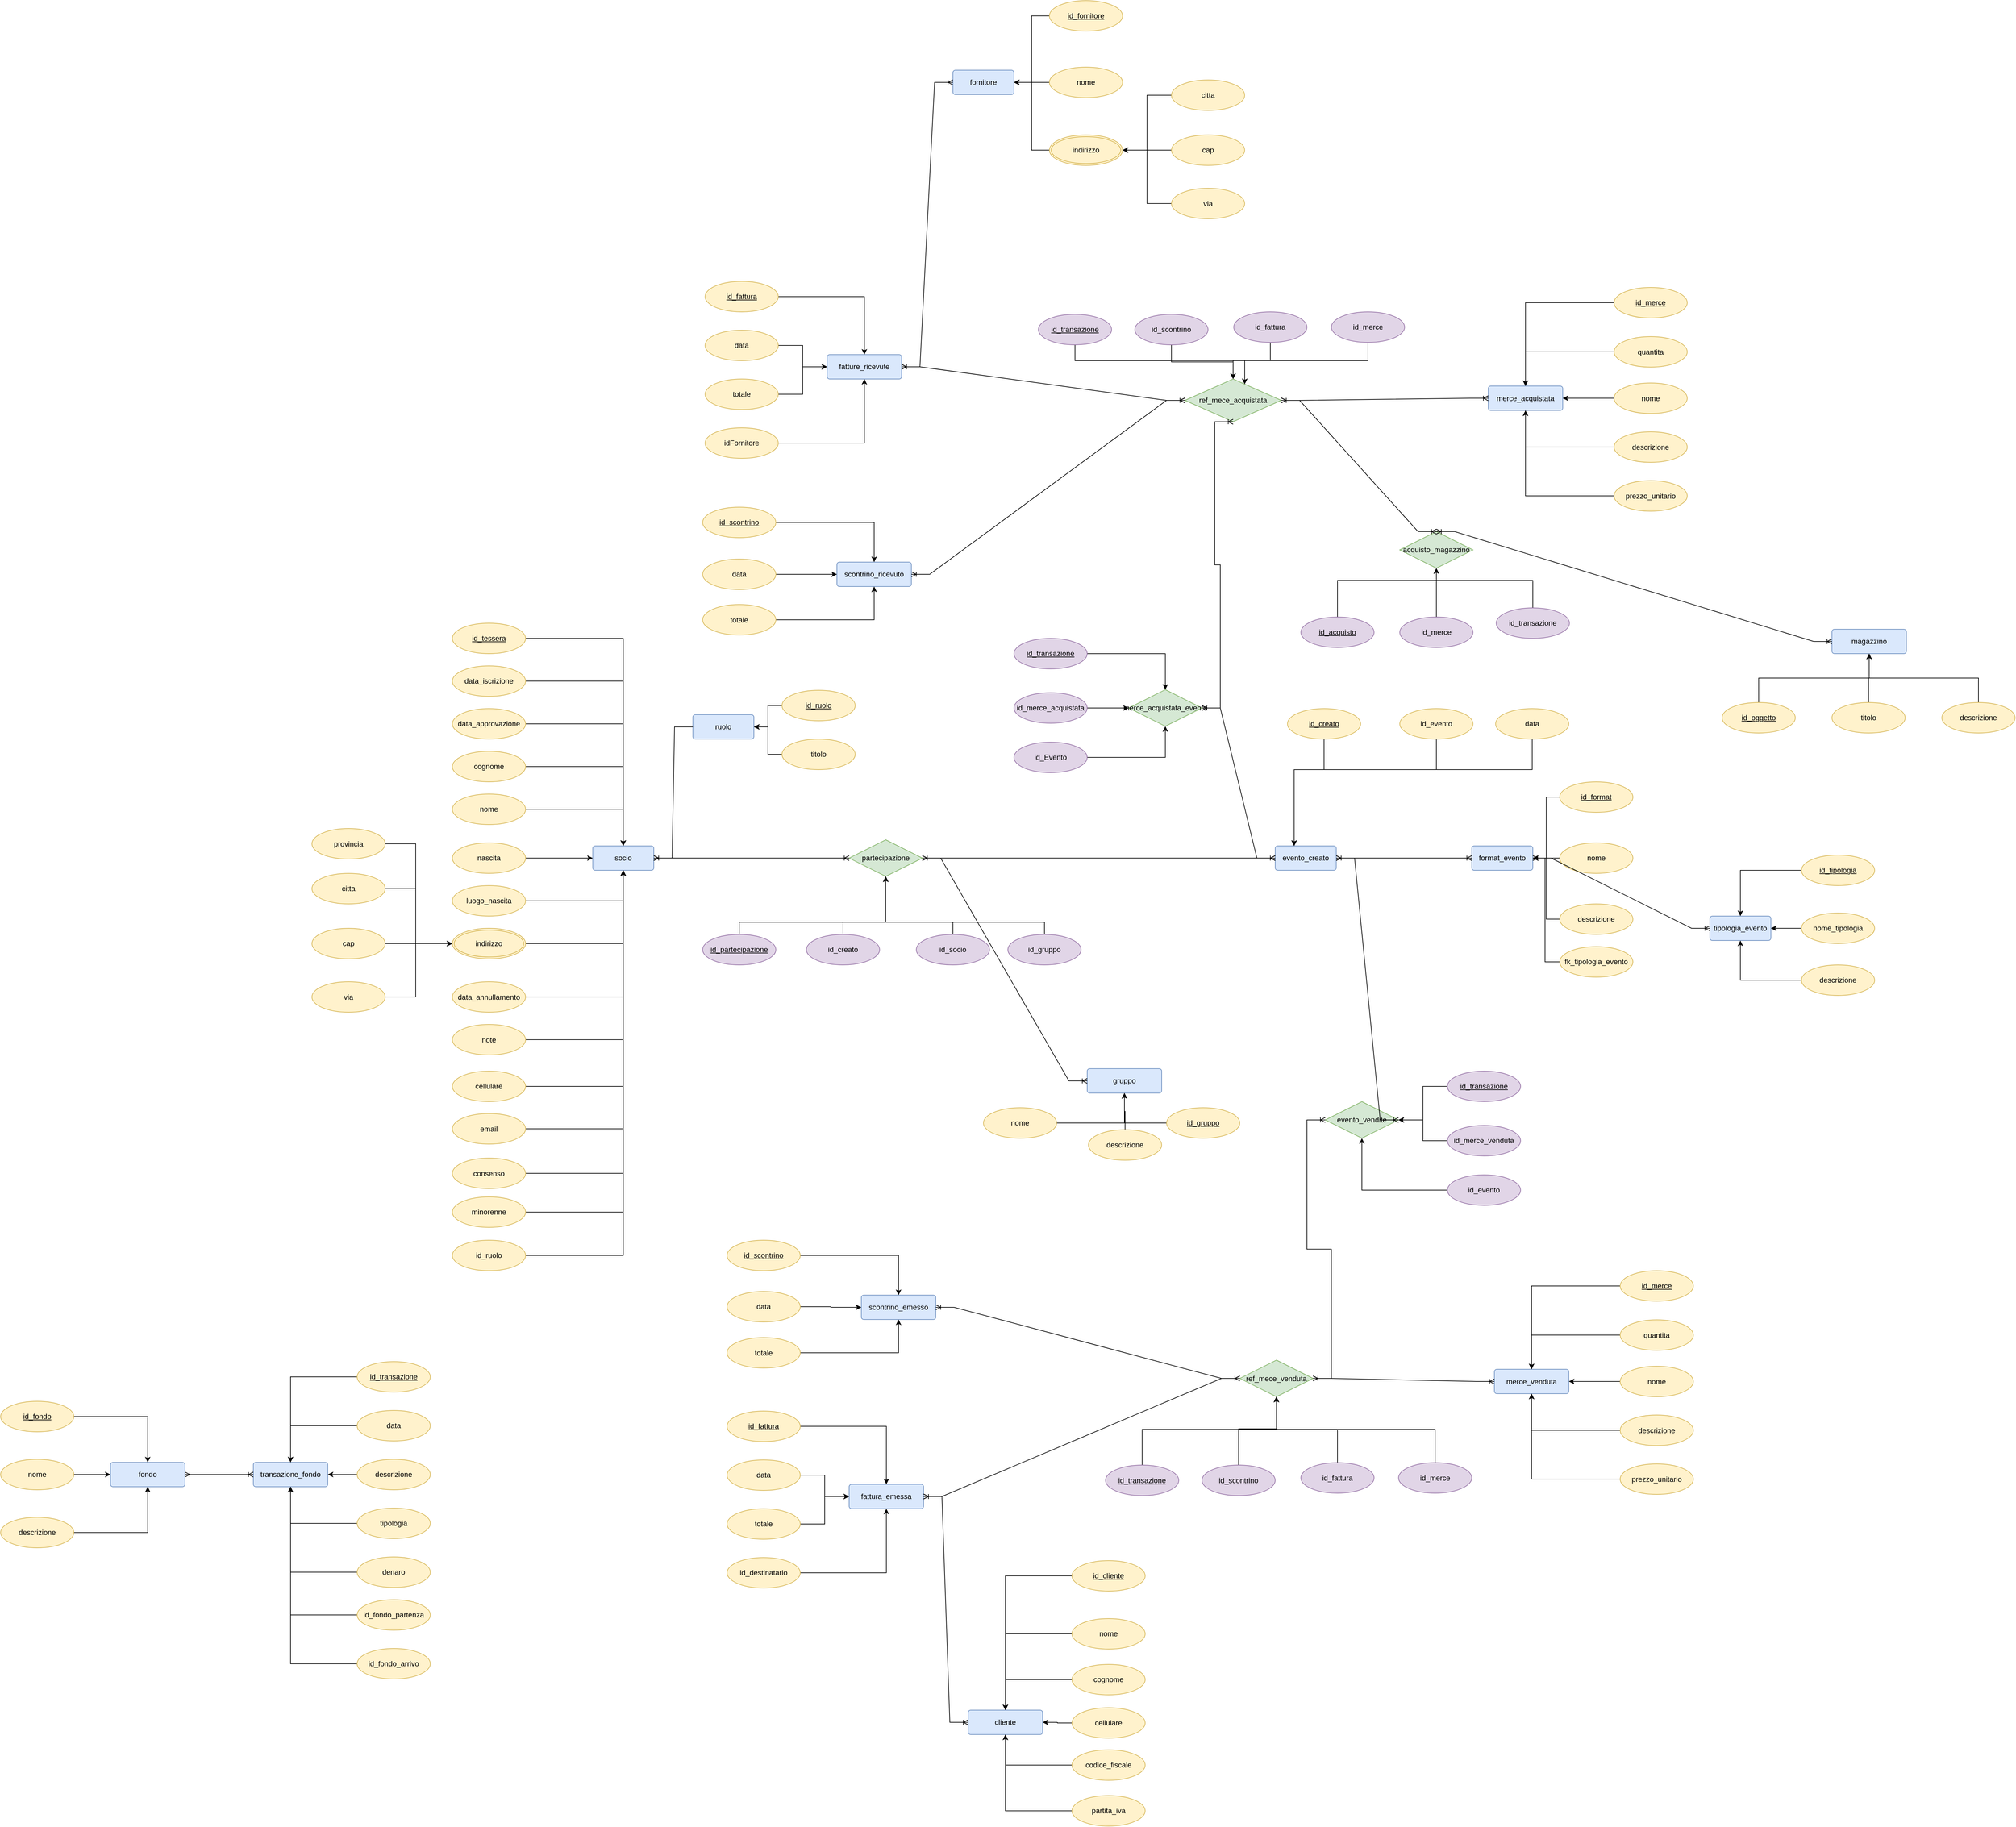 <mxfile version="20.8.10" type="device" pages="3"><diagram id="Za9_oq0j6PHBWW83oSUD" name="ER - view 1"><mxGraphModel dx="2012" dy="1852" grid="1" gridSize="10" guides="1" tooltips="1" connect="1" arrows="1" fold="1" page="1" pageScale="1" pageWidth="827" pageHeight="1169" math="0" shadow="0"><root><mxCell id="0"/><mxCell id="1" parent="0"/><mxCell id="Q8FUJ_bnb7p1GdqPNIeK-1" value="socio" style="rounded=1;arcSize=10;whiteSpace=wrap;html=1;align=center;fillColor=#dae8fc;strokeColor=#6c8ebf;" parent="1" vertex="1"><mxGeometry x="250" y="555" width="100" height="40" as="geometry"/></mxCell><mxCell id="Fg4zNElha1CqhD9hCUH5-8" style="edgeStyle=orthogonalEdgeStyle;rounded=0;orthogonalLoop=1;jettySize=auto;html=1;" parent="1" source="Q8FUJ_bnb7p1GdqPNIeK-2" target="Q8FUJ_bnb7p1GdqPNIeK-1" edge="1"><mxGeometry relative="1" as="geometry"/></mxCell><mxCell id="Q8FUJ_bnb7p1GdqPNIeK-2" value="id_tessera" style="ellipse;whiteSpace=wrap;html=1;align=center;fontStyle=4;fillColor=#fff2cc;strokeColor=#d6b656;" parent="1" vertex="1"><mxGeometry x="20" y="190" width="120" height="50" as="geometry"/></mxCell><mxCell id="Fg4zNElha1CqhD9hCUH5-9" style="edgeStyle=orthogonalEdgeStyle;rounded=0;orthogonalLoop=1;jettySize=auto;html=1;" parent="1" source="Q8FUJ_bnb7p1GdqPNIeK-3" target="Q8FUJ_bnb7p1GdqPNIeK-1" edge="1"><mxGeometry relative="1" as="geometry"/></mxCell><mxCell id="Q8FUJ_bnb7p1GdqPNIeK-3" value="data_iscrizione" style="ellipse;whiteSpace=wrap;html=1;align=center;fillColor=#fff2cc;strokeColor=#d6b656;" parent="1" vertex="1"><mxGeometry x="20" y="260" width="120" height="50" as="geometry"/></mxCell><mxCell id="Fg4zNElha1CqhD9hCUH5-10" style="edgeStyle=orthogonalEdgeStyle;rounded=0;orthogonalLoop=1;jettySize=auto;html=1;" parent="1" source="Q8FUJ_bnb7p1GdqPNIeK-5" target="Q8FUJ_bnb7p1GdqPNIeK-1" edge="1"><mxGeometry relative="1" as="geometry"/></mxCell><mxCell id="Q8FUJ_bnb7p1GdqPNIeK-5" value="data_approvazione&lt;span style=&quot;color: rgba(0, 0, 0, 0); font-family: monospace; font-size: 0px; text-align: start;&quot;&gt;%3CmxGraphModel%3E%3Croot%3E%3CmxCell%20id%3D%220%22%2F%3E%3CmxCell%20id%3D%221%22%20parent%3D%220%22%2F%3E%3CmxCell%20id%3D%222%22%20value%3D%22data_iscrizione%22%20style%3D%22ellipse%3BwhiteSpace%3Dwrap%3Bhtml%3D1%3Balign%3Dcenter%3B%22%20vertex%3D%221%22%20parent%3D%221%22%3E%3CmxGeometry%20x%3D%22210%22%20y%3D%22310%22%20width%3D%22100%22%20height%3D%2240%22%20as%3D%22geometry%22%2F%3E%3C%2FmxCell%3E%3C%2Froot%3E%3C%2FmxGraphModel%3E&lt;/span&gt;" style="ellipse;whiteSpace=wrap;html=1;align=center;fillColor=#fff2cc;strokeColor=#d6b656;" parent="1" vertex="1"><mxGeometry x="20" y="330" width="120" height="50" as="geometry"/></mxCell><mxCell id="Fg4zNElha1CqhD9hCUH5-11" style="edgeStyle=orthogonalEdgeStyle;rounded=0;orthogonalLoop=1;jettySize=auto;html=1;" parent="1" source="Q8FUJ_bnb7p1GdqPNIeK-6" target="Q8FUJ_bnb7p1GdqPNIeK-1" edge="1"><mxGeometry relative="1" as="geometry"/></mxCell><mxCell id="Q8FUJ_bnb7p1GdqPNIeK-6" value="cognome" style="ellipse;whiteSpace=wrap;html=1;align=center;fillColor=#fff2cc;strokeColor=#d6b656;" parent="1" vertex="1"><mxGeometry x="20" y="400" width="120" height="50" as="geometry"/></mxCell><mxCell id="Fg4zNElha1CqhD9hCUH5-12" style="edgeStyle=orthogonalEdgeStyle;rounded=0;orthogonalLoop=1;jettySize=auto;html=1;" parent="1" source="Q8FUJ_bnb7p1GdqPNIeK-7" target="Q8FUJ_bnb7p1GdqPNIeK-1" edge="1"><mxGeometry relative="1" as="geometry"/></mxCell><mxCell id="Q8FUJ_bnb7p1GdqPNIeK-7" value="nome" style="ellipse;whiteSpace=wrap;html=1;align=center;fillColor=#fff2cc;strokeColor=#d6b656;" parent="1" vertex="1"><mxGeometry x="20" y="470" width="120" height="50" as="geometry"/></mxCell><mxCell id="Q8FUJ_bnb7p1GdqPNIeK-19" style="edgeStyle=orthogonalEdgeStyle;rounded=0;orthogonalLoop=1;jettySize=auto;html=1;entryX=0;entryY=0.5;entryDx=0;entryDy=0;" parent="1" source="Q8FUJ_bnb7p1GdqPNIeK-8" target="Q8FUJ_bnb7p1GdqPNIeK-1" edge="1"><mxGeometry relative="1" as="geometry"/></mxCell><mxCell id="Q8FUJ_bnb7p1GdqPNIeK-8" value="nascita" style="ellipse;whiteSpace=wrap;html=1;align=center;fillColor=#fff2cc;strokeColor=#d6b656;" parent="1" vertex="1"><mxGeometry x="20" y="550" width="120" height="50" as="geometry"/></mxCell><mxCell id="Fg4zNElha1CqhD9hCUH5-13" style="edgeStyle=orthogonalEdgeStyle;rounded=0;orthogonalLoop=1;jettySize=auto;html=1;" parent="1" source="Q8FUJ_bnb7p1GdqPNIeK-10" target="Q8FUJ_bnb7p1GdqPNIeK-1" edge="1"><mxGeometry relative="1" as="geometry"/></mxCell><mxCell id="Q8FUJ_bnb7p1GdqPNIeK-10" value="luogo_nascita" style="ellipse;whiteSpace=wrap;html=1;align=center;fillColor=#fff2cc;strokeColor=#d6b656;" parent="1" vertex="1"><mxGeometry x="20" y="620" width="120" height="50" as="geometry"/></mxCell><mxCell id="Fg4zNElha1CqhD9hCUH5-15" style="edgeStyle=orthogonalEdgeStyle;rounded=0;orthogonalLoop=1;jettySize=auto;html=1;" parent="1" source="Q8FUJ_bnb7p1GdqPNIeK-13" target="Q8FUJ_bnb7p1GdqPNIeK-1" edge="1"><mxGeometry relative="1" as="geometry"/></mxCell><mxCell id="Q8FUJ_bnb7p1GdqPNIeK-13" value="data_annullamento" style="ellipse;whiteSpace=wrap;html=1;align=center;fillColor=#fff2cc;strokeColor=#d6b656;" parent="1" vertex="1"><mxGeometry x="20" y="777.5" width="120" height="50" as="geometry"/></mxCell><mxCell id="Fg4zNElha1CqhD9hCUH5-17" style="edgeStyle=orthogonalEdgeStyle;rounded=0;orthogonalLoop=1;jettySize=auto;html=1;" parent="1" source="Q8FUJ_bnb7p1GdqPNIeK-14" target="Q8FUJ_bnb7p1GdqPNIeK-1" edge="1"><mxGeometry relative="1" as="geometry"/></mxCell><mxCell id="Q8FUJ_bnb7p1GdqPNIeK-14" value="note" style="ellipse;whiteSpace=wrap;html=1;align=center;fillColor=#fff2cc;strokeColor=#d6b656;" parent="1" vertex="1"><mxGeometry x="20" y="847.5" width="120" height="50" as="geometry"/></mxCell><mxCell id="Q8FUJ_bnb7p1GdqPNIeK-25" value="format_evento" style="rounded=1;arcSize=10;whiteSpace=wrap;html=1;align=center;fillColor=#dae8fc;strokeColor=#6c8ebf;" parent="1" vertex="1"><mxGeometry x="1690" y="555" width="100" height="40" as="geometry"/></mxCell><mxCell id="Xe67g22xRCRCuMhqxQWV-25" style="edgeStyle=orthogonalEdgeStyle;rounded=0;orthogonalLoop=1;jettySize=auto;html=1;entryX=1;entryY=0.5;entryDx=0;entryDy=0;" parent="1" source="Q8FUJ_bnb7p1GdqPNIeK-26" target="Q8FUJ_bnb7p1GdqPNIeK-25" edge="1"><mxGeometry relative="1" as="geometry"/></mxCell><mxCell id="Q8FUJ_bnb7p1GdqPNIeK-26" value="id_format" style="ellipse;whiteSpace=wrap;html=1;align=center;fontStyle=4;fillColor=#fff2cc;strokeColor=#d6b656;" parent="1" vertex="1"><mxGeometry x="1834" y="450" width="120" height="50" as="geometry"/></mxCell><mxCell id="Xe67g22xRCRCuMhqxQWV-26" style="edgeStyle=orthogonalEdgeStyle;rounded=0;orthogonalLoop=1;jettySize=auto;html=1;entryX=1;entryY=0.5;entryDx=0;entryDy=0;" parent="1" source="Q8FUJ_bnb7p1GdqPNIeK-27" target="Q8FUJ_bnb7p1GdqPNIeK-25" edge="1"><mxGeometry relative="1" as="geometry"/></mxCell><mxCell id="Q8FUJ_bnb7p1GdqPNIeK-27" value="nome" style="ellipse;whiteSpace=wrap;html=1;align=center;fillColor=#fff2cc;strokeColor=#d6b656;" parent="1" vertex="1"><mxGeometry x="1834" y="550" width="120" height="50" as="geometry"/></mxCell><mxCell id="Xe67g22xRCRCuMhqxQWV-27" style="edgeStyle=orthogonalEdgeStyle;rounded=0;orthogonalLoop=1;jettySize=auto;html=1;entryX=1;entryY=0.5;entryDx=0;entryDy=0;" parent="1" source="Q8FUJ_bnb7p1GdqPNIeK-28" target="Q8FUJ_bnb7p1GdqPNIeK-25" edge="1"><mxGeometry relative="1" as="geometry"/></mxCell><mxCell id="Q8FUJ_bnb7p1GdqPNIeK-28" value="descrizione" style="ellipse;whiteSpace=wrap;html=1;align=center;fillColor=#fff2cc;strokeColor=#d6b656;" parent="1" vertex="1"><mxGeometry x="1834" y="650" width="120" height="50" as="geometry"/></mxCell><mxCell id="Xe67g22xRCRCuMhqxQWV-1" value="evento_creato" style="rounded=1;arcSize=10;whiteSpace=wrap;html=1;align=center;fillColor=#dae8fc;strokeColor=#6c8ebf;" parent="1" vertex="1"><mxGeometry x="1368" y="555" width="100" height="40" as="geometry"/></mxCell><mxCell id="K1GJxBuYjH2OQxPWgvqy-276" style="edgeStyle=orthogonalEdgeStyle;rounded=0;orthogonalLoop=1;jettySize=auto;html=1;" parent="1" source="Xe67g22xRCRCuMhqxQWV-2" target="Xe67g22xRCRCuMhqxQWV-1" edge="1"><mxGeometry relative="1" as="geometry"><Array as="points"><mxPoint x="1448" y="430"/><mxPoint x="1399" y="430"/></Array></mxGeometry></mxCell><mxCell id="Xe67g22xRCRCuMhqxQWV-2" value="id_creato" style="ellipse;whiteSpace=wrap;html=1;align=center;fontStyle=4;fillColor=#fff2cc;strokeColor=#d6b656;" parent="1" vertex="1"><mxGeometry x="1388" y="330" width="120" height="50" as="geometry"/></mxCell><mxCell id="K1GJxBuYjH2OQxPWgvqy-277" style="edgeStyle=orthogonalEdgeStyle;rounded=0;orthogonalLoop=1;jettySize=auto;html=1;" parent="1" source="Xe67g22xRCRCuMhqxQWV-7" target="Xe67g22xRCRCuMhqxQWV-1" edge="1"><mxGeometry relative="1" as="geometry"><Array as="points"><mxPoint x="1632" y="430"/><mxPoint x="1399" y="430"/></Array></mxGeometry></mxCell><mxCell id="Xe67g22xRCRCuMhqxQWV-7" value="id_evento" style="ellipse;whiteSpace=wrap;html=1;align=center;fillColor=#fff2cc;strokeColor=#d6b656;" parent="1" vertex="1"><mxGeometry x="1572" y="330" width="120" height="50" as="geometry"/></mxCell><mxCell id="K1GJxBuYjH2OQxPWgvqy-278" style="edgeStyle=orthogonalEdgeStyle;rounded=0;orthogonalLoop=1;jettySize=auto;html=1;" parent="1" source="Xe67g22xRCRCuMhqxQWV-8" target="Xe67g22xRCRCuMhqxQWV-1" edge="1"><mxGeometry relative="1" as="geometry"><Array as="points"><mxPoint x="1789" y="430"/><mxPoint x="1399" y="430"/></Array></mxGeometry></mxCell><mxCell id="Xe67g22xRCRCuMhqxQWV-8" value="data" style="ellipse;whiteSpace=wrap;html=1;align=center;fillColor=#fff2cc;strokeColor=#d6b656;" parent="1" vertex="1"><mxGeometry x="1729" y="330" width="120" height="50" as="geometry"/></mxCell><mxCell id="Xe67g22xRCRCuMhqxQWV-28" value="" style="edgeStyle=entityRelationEdgeStyle;fontSize=12;html=1;endArrow=ERoneToMany;startArrow=ERoneToMany;rounded=0;exitX=1;exitY=0.5;exitDx=0;exitDy=0;entryX=0;entryY=0.5;entryDx=0;entryDy=0;" parent="1" source="Xe67g22xRCRCuMhqxQWV-1" target="Q8FUJ_bnb7p1GdqPNIeK-25" edge="1"><mxGeometry width="100" height="100" relative="1" as="geometry"><mxPoint x="1399" y="642.5" as="sourcePoint"/><mxPoint x="1499" y="542.5" as="targetPoint"/></mxGeometry></mxCell><mxCell id="Xe67g22xRCRCuMhqxQWV-30" value="partecipazione" style="shape=rhombus;perimeter=rhombusPerimeter;whiteSpace=wrap;html=1;align=center;fillColor=#d5e8d4;strokeColor=#82b366;" parent="1" vertex="1"><mxGeometry x="670" y="545" width="120" height="60" as="geometry"/></mxCell><mxCell id="Xe67g22xRCRCuMhqxQWV-31" value="" style="edgeStyle=entityRelationEdgeStyle;fontSize=12;html=1;endArrow=ERoneToMany;startArrow=ERoneToMany;rounded=0;exitX=1;exitY=0.5;exitDx=0;exitDy=0;entryX=0;entryY=0.5;entryDx=0;entryDy=0;" parent="1" source="Q8FUJ_bnb7p1GdqPNIeK-1" target="Xe67g22xRCRCuMhqxQWV-30" edge="1"><mxGeometry width="100" height="100" relative="1" as="geometry"><mxPoint x="1030" y="480" as="sourcePoint"/><mxPoint x="1130" y="380" as="targetPoint"/></mxGeometry></mxCell><mxCell id="Xe67g22xRCRCuMhqxQWV-33" value="" style="edgeStyle=entityRelationEdgeStyle;fontSize=12;html=1;endArrow=ERoneToMany;startArrow=ERoneToMany;rounded=0;exitX=1;exitY=0.5;exitDx=0;exitDy=0;entryX=0;entryY=0.5;entryDx=0;entryDy=0;" parent="1" source="Xe67g22xRCRCuMhqxQWV-30" target="Xe67g22xRCRCuMhqxQWV-1" edge="1"><mxGeometry width="100" height="100" relative="1" as="geometry"><mxPoint x="1030" y="480" as="sourcePoint"/><mxPoint x="1130" y="380" as="targetPoint"/></mxGeometry></mxCell><mxCell id="wq1POLVtkeqeAeZF7T0I-7" style="edgeStyle=orthogonalEdgeStyle;rounded=0;orthogonalLoop=1;jettySize=auto;html=1;" parent="1" source="Xe67g22xRCRCuMhqxQWV-35" target="Xe67g22xRCRCuMhqxQWV-30" edge="1"><mxGeometry relative="1" as="geometry"><Array as="points"><mxPoint x="490" y="680"/><mxPoint x="730" y="680"/></Array></mxGeometry></mxCell><mxCell id="Xe67g22xRCRCuMhqxQWV-35" value="id_partecipazione" style="ellipse;whiteSpace=wrap;html=1;align=center;fontStyle=4;fillColor=#e1d5e7;strokeColor=#9673a6;" parent="1" vertex="1"><mxGeometry x="430" y="700" width="120" height="50" as="geometry"/></mxCell><mxCell id="wq1POLVtkeqeAeZF7T0I-8" style="edgeStyle=orthogonalEdgeStyle;rounded=0;orthogonalLoop=1;jettySize=auto;html=1;" parent="1" source="Xe67g22xRCRCuMhqxQWV-37" target="Xe67g22xRCRCuMhqxQWV-30" edge="1"><mxGeometry relative="1" as="geometry"><Array as="points"><mxPoint x="660" y="680"/><mxPoint x="730" y="680"/></Array></mxGeometry></mxCell><mxCell id="Xe67g22xRCRCuMhqxQWV-37" value="id_creato" style="ellipse;whiteSpace=wrap;html=1;align=center;fillColor=#e1d5e7;strokeColor=#9673a6;" parent="1" vertex="1"><mxGeometry x="600" y="700" width="120" height="50" as="geometry"/></mxCell><mxCell id="wq1POLVtkeqeAeZF7T0I-9" style="edgeStyle=orthogonalEdgeStyle;rounded=0;orthogonalLoop=1;jettySize=auto;html=1;" parent="1" source="Xe67g22xRCRCuMhqxQWV-39" target="Xe67g22xRCRCuMhqxQWV-30" edge="1"><mxGeometry relative="1" as="geometry"><Array as="points"><mxPoint x="840" y="680"/><mxPoint x="730" y="680"/></Array></mxGeometry></mxCell><mxCell id="Xe67g22xRCRCuMhqxQWV-39" value="id_socio" style="ellipse;whiteSpace=wrap;html=1;align=center;fillColor=#e1d5e7;strokeColor=#9673a6;" parent="1" vertex="1"><mxGeometry x="780" y="700" width="120" height="50" as="geometry"/></mxCell><mxCell id="lzWu4fT0oS0GV1oS5R6Z-84" value="ruolo" style="rounded=1;arcSize=10;whiteSpace=wrap;html=1;align=center;fillColor=#dae8fc;strokeColor=#6c8ebf;" parent="1" vertex="1"><mxGeometry x="414" y="340" width="100" height="40" as="geometry"/></mxCell><mxCell id="wq1POLVtkeqeAeZF7T0I-6" style="edgeStyle=orthogonalEdgeStyle;rounded=0;orthogonalLoop=1;jettySize=auto;html=1;" parent="1" source="lzWu4fT0oS0GV1oS5R6Z-90" target="lzWu4fT0oS0GV1oS5R6Z-84" edge="1"><mxGeometry relative="1" as="geometry"/></mxCell><mxCell id="lzWu4fT0oS0GV1oS5R6Z-90" value="id_ruolo" style="ellipse;whiteSpace=wrap;html=1;align=center;fontStyle=4;fillColor=#fff2cc;strokeColor=#d6b656;" parent="1" vertex="1"><mxGeometry x="560" y="300" width="120" height="50" as="geometry"/></mxCell><mxCell id="wq1POLVtkeqeAeZF7T0I-4" style="edgeStyle=orthogonalEdgeStyle;rounded=0;orthogonalLoop=1;jettySize=auto;html=1;" parent="1" source="lzWu4fT0oS0GV1oS5R6Z-93" target="lzWu4fT0oS0GV1oS5R6Z-84" edge="1"><mxGeometry relative="1" as="geometry"/></mxCell><mxCell id="lzWu4fT0oS0GV1oS5R6Z-93" value="titolo" style="ellipse;whiteSpace=wrap;html=1;align=center;fillColor=#fff2cc;strokeColor=#d6b656;" parent="1" vertex="1"><mxGeometry x="560" y="380" width="120" height="50" as="geometry"/></mxCell><mxCell id="lzWu4fT0oS0GV1oS5R6Z-109" style="edgeStyle=orthogonalEdgeStyle;rounded=0;orthogonalLoop=1;jettySize=auto;html=1;entryX=1;entryY=0.5;entryDx=0;entryDy=0;" parent="1" edge="1"><mxGeometry relative="1" as="geometry"><mxPoint x="660" y="207.5" as="targetPoint"/></mxGeometry></mxCell><mxCell id="lzWu4fT0oS0GV1oS5R6Z-110" style="edgeStyle=orthogonalEdgeStyle;rounded=0;orthogonalLoop=1;jettySize=auto;html=1;entryX=1;entryY=0.5;entryDx=0;entryDy=0;" parent="1" edge="1"><mxGeometry relative="1" as="geometry"><mxPoint x="660" y="207.5" as="targetPoint"/></mxGeometry></mxCell><mxCell id="lzWu4fT0oS0GV1oS5R6Z-111" style="edgeStyle=orthogonalEdgeStyle;rounded=0;orthogonalLoop=1;jettySize=auto;html=1;entryX=1;entryY=0.5;entryDx=0;entryDy=0;" parent="1" edge="1"><mxGeometry relative="1" as="geometry"><mxPoint x="660" y="207.5" as="targetPoint"/></mxGeometry></mxCell><mxCell id="lzWu4fT0oS0GV1oS5R6Z-157" value="fornitore" style="rounded=1;arcSize=10;whiteSpace=wrap;html=1;align=center;fillColor=#dae8fc;strokeColor=#6c8ebf;" parent="1" vertex="1"><mxGeometry x="840" y="-716" width="100" height="40" as="geometry"/></mxCell><mxCell id="lzWu4fT0oS0GV1oS5R6Z-201" style="edgeStyle=orthogonalEdgeStyle;rounded=0;orthogonalLoop=1;jettySize=auto;html=1;entryX=1;entryY=0.5;entryDx=0;entryDy=0;" parent="1" source="lzWu4fT0oS0GV1oS5R6Z-158" target="lzWu4fT0oS0GV1oS5R6Z-157" edge="1"><mxGeometry relative="1" as="geometry"/></mxCell><mxCell id="lzWu4fT0oS0GV1oS5R6Z-158" value="nome" style="ellipse;whiteSpace=wrap;html=1;align=center;fillColor=#fff2cc;strokeColor=#d6b656;" parent="1" vertex="1"><mxGeometry x="998" y="-721" width="120" height="50" as="geometry"/></mxCell><mxCell id="lzWu4fT0oS0GV1oS5R6Z-200" style="edgeStyle=orthogonalEdgeStyle;rounded=0;orthogonalLoop=1;jettySize=auto;html=1;entryX=1;entryY=0.5;entryDx=0;entryDy=0;" parent="1" source="lzWu4fT0oS0GV1oS5R6Z-159" target="lzWu4fT0oS0GV1oS5R6Z-157" edge="1"><mxGeometry relative="1" as="geometry"/></mxCell><mxCell id="lzWu4fT0oS0GV1oS5R6Z-159" value="id_fornitore" style="ellipse;whiteSpace=wrap;html=1;align=center;fontStyle=4;fillColor=#fff2cc;strokeColor=#d6b656;" parent="1" vertex="1"><mxGeometry x="998" y="-830" width="120" height="50" as="geometry"/></mxCell><mxCell id="lzWu4fT0oS0GV1oS5R6Z-202" style="edgeStyle=orthogonalEdgeStyle;rounded=0;orthogonalLoop=1;jettySize=auto;html=1;entryX=1;entryY=0.5;entryDx=0;entryDy=0;" parent="1" source="lzWu4fT0oS0GV1oS5R6Z-164" target="lzWu4fT0oS0GV1oS5R6Z-157" edge="1"><mxGeometry relative="1" as="geometry"/></mxCell><mxCell id="lzWu4fT0oS0GV1oS5R6Z-164" value="indirizzo" style="ellipse;shape=doubleEllipse;margin=3;whiteSpace=wrap;html=1;align=center;fillColor=#fff2cc;strokeColor=#d6b656;" parent="1" vertex="1"><mxGeometry x="998" y="-610" width="120" height="50" as="geometry"/></mxCell><mxCell id="lzWu4fT0oS0GV1oS5R6Z-204" style="edgeStyle=orthogonalEdgeStyle;rounded=0;orthogonalLoop=1;jettySize=auto;html=1;entryX=1;entryY=0.5;entryDx=0;entryDy=0;" parent="1" source="lzWu4fT0oS0GV1oS5R6Z-166" target="lzWu4fT0oS0GV1oS5R6Z-164" edge="1"><mxGeometry relative="1" as="geometry"/></mxCell><mxCell id="lzWu4fT0oS0GV1oS5R6Z-166" value="citta" style="ellipse;whiteSpace=wrap;html=1;align=center;fillColor=#fff2cc;strokeColor=#d6b656;" parent="1" vertex="1"><mxGeometry x="1198" y="-700" width="120" height="50" as="geometry"/></mxCell><mxCell id="lzWu4fT0oS0GV1oS5R6Z-205" style="edgeStyle=orthogonalEdgeStyle;rounded=0;orthogonalLoop=1;jettySize=auto;html=1;entryX=1;entryY=0.5;entryDx=0;entryDy=0;" parent="1" source="lzWu4fT0oS0GV1oS5R6Z-167" target="lzWu4fT0oS0GV1oS5R6Z-164" edge="1"><mxGeometry relative="1" as="geometry"/></mxCell><mxCell id="lzWu4fT0oS0GV1oS5R6Z-167" value="cap" style="ellipse;whiteSpace=wrap;html=1;align=center;fillColor=#fff2cc;strokeColor=#d6b656;" parent="1" vertex="1"><mxGeometry x="1198" y="-610" width="120" height="50" as="geometry"/></mxCell><mxCell id="lzWu4fT0oS0GV1oS5R6Z-206" style="edgeStyle=orthogonalEdgeStyle;rounded=0;orthogonalLoop=1;jettySize=auto;html=1;entryX=1;entryY=0.5;entryDx=0;entryDy=0;" parent="1" source="lzWu4fT0oS0GV1oS5R6Z-168" target="lzWu4fT0oS0GV1oS5R6Z-164" edge="1"><mxGeometry relative="1" as="geometry"/></mxCell><mxCell id="lzWu4fT0oS0GV1oS5R6Z-168" value="via" style="ellipse;whiteSpace=wrap;html=1;align=center;fillColor=#fff2cc;strokeColor=#d6b656;" parent="1" vertex="1"><mxGeometry x="1198" y="-522.5" width="120" height="50" as="geometry"/></mxCell><mxCell id="W55QGhLB-VldvyCewcIc-1" value="fondo" style="rounded=1;arcSize=10;whiteSpace=wrap;html=1;align=center;fillColor=#dae8fc;strokeColor=#6c8ebf;" parent="1" vertex="1"><mxGeometry x="-540" y="1565" width="122" height="40" as="geometry"/></mxCell><mxCell id="W55QGhLB-VldvyCewcIc-5" style="edgeStyle=orthogonalEdgeStyle;rounded=0;orthogonalLoop=1;jettySize=auto;html=1;" parent="1" source="W55QGhLB-VldvyCewcIc-2" target="W55QGhLB-VldvyCewcIc-1" edge="1"><mxGeometry relative="1" as="geometry"/></mxCell><mxCell id="W55QGhLB-VldvyCewcIc-2" value="id_fondo" style="ellipse;whiteSpace=wrap;html=1;align=center;fontStyle=4;fillColor=#fff2cc;strokeColor=#d6b656;" parent="1" vertex="1"><mxGeometry x="-720" y="1465" width="120" height="50" as="geometry"/></mxCell><mxCell id="W55QGhLB-VldvyCewcIc-6" style="edgeStyle=orthogonalEdgeStyle;rounded=0;orthogonalLoop=1;jettySize=auto;html=1;" parent="1" source="W55QGhLB-VldvyCewcIc-3" target="W55QGhLB-VldvyCewcIc-1" edge="1"><mxGeometry relative="1" as="geometry"/></mxCell><mxCell id="W55QGhLB-VldvyCewcIc-3" value="nome" style="ellipse;whiteSpace=wrap;html=1;align=center;fillColor=#fff2cc;strokeColor=#d6b656;" parent="1" vertex="1"><mxGeometry x="-720" y="1560" width="120" height="50" as="geometry"/></mxCell><mxCell id="W55QGhLB-VldvyCewcIc-7" style="edgeStyle=orthogonalEdgeStyle;rounded=0;orthogonalLoop=1;jettySize=auto;html=1;" parent="1" source="W55QGhLB-VldvyCewcIc-4" target="W55QGhLB-VldvyCewcIc-1" edge="1"><mxGeometry relative="1" as="geometry"/></mxCell><mxCell id="W55QGhLB-VldvyCewcIc-4" value="descrizione" style="ellipse;whiteSpace=wrap;html=1;align=center;fillColor=#fff2cc;strokeColor=#d6b656;" parent="1" vertex="1"><mxGeometry x="-720" y="1655" width="120" height="50" as="geometry"/></mxCell><mxCell id="W55QGhLB-VldvyCewcIc-8" value="transazione_fondo" style="rounded=1;arcSize=10;whiteSpace=wrap;html=1;align=center;fillColor=#dae8fc;strokeColor=#6c8ebf;" parent="1" vertex="1"><mxGeometry x="-306" y="1565" width="122" height="40" as="geometry"/></mxCell><mxCell id="W55QGhLB-VldvyCewcIc-15" style="edgeStyle=orthogonalEdgeStyle;rounded=0;orthogonalLoop=1;jettySize=auto;html=1;" parent="1" source="W55QGhLB-VldvyCewcIc-9" target="W55QGhLB-VldvyCewcIc-8" edge="1"><mxGeometry relative="1" as="geometry"/></mxCell><mxCell id="W55QGhLB-VldvyCewcIc-9" value="data" style="ellipse;whiteSpace=wrap;html=1;align=center;fillColor=#fff2cc;strokeColor=#d6b656;" parent="1" vertex="1"><mxGeometry x="-136" y="1480" width="120" height="50" as="geometry"/></mxCell><mxCell id="W55QGhLB-VldvyCewcIc-14" style="edgeStyle=orthogonalEdgeStyle;rounded=0;orthogonalLoop=1;jettySize=auto;html=1;" parent="1" source="W55QGhLB-VldvyCewcIc-10" target="W55QGhLB-VldvyCewcIc-8" edge="1"><mxGeometry relative="1" as="geometry"/></mxCell><mxCell id="W55QGhLB-VldvyCewcIc-10" value="id_transazione" style="ellipse;whiteSpace=wrap;html=1;align=center;fontStyle=4;fillColor=#fff2cc;strokeColor=#d6b656;" parent="1" vertex="1"><mxGeometry x="-136" y="1400" width="120" height="50" as="geometry"/></mxCell><mxCell id="W55QGhLB-VldvyCewcIc-16" style="edgeStyle=orthogonalEdgeStyle;rounded=0;orthogonalLoop=1;jettySize=auto;html=1;" parent="1" source="W55QGhLB-VldvyCewcIc-11" target="W55QGhLB-VldvyCewcIc-8" edge="1"><mxGeometry relative="1" as="geometry"/></mxCell><mxCell id="W55QGhLB-VldvyCewcIc-11" value="descrizione" style="ellipse;whiteSpace=wrap;html=1;align=center;fillColor=#fff2cc;strokeColor=#d6b656;" parent="1" vertex="1"><mxGeometry x="-136" y="1560" width="120" height="50" as="geometry"/></mxCell><mxCell id="W55QGhLB-VldvyCewcIc-17" style="edgeStyle=orthogonalEdgeStyle;rounded=0;orthogonalLoop=1;jettySize=auto;html=1;" parent="1" source="W55QGhLB-VldvyCewcIc-12" target="W55QGhLB-VldvyCewcIc-8" edge="1"><mxGeometry relative="1" as="geometry"/></mxCell><mxCell id="W55QGhLB-VldvyCewcIc-12" value="tipologia" style="ellipse;whiteSpace=wrap;html=1;align=center;fillColor=#fff2cc;strokeColor=#d6b656;" parent="1" vertex="1"><mxGeometry x="-136" y="1640" width="120" height="50" as="geometry"/></mxCell><mxCell id="W55QGhLB-VldvyCewcIc-18" style="edgeStyle=orthogonalEdgeStyle;rounded=0;orthogonalLoop=1;jettySize=auto;html=1;" parent="1" source="W55QGhLB-VldvyCewcIc-13" target="W55QGhLB-VldvyCewcIc-8" edge="1"><mxGeometry relative="1" as="geometry"/></mxCell><mxCell id="W55QGhLB-VldvyCewcIc-13" value="denaro" style="ellipse;whiteSpace=wrap;html=1;align=center;fillColor=#fff2cc;strokeColor=#d6b656;" parent="1" vertex="1"><mxGeometry x="-136" y="1720" width="120" height="50" as="geometry"/></mxCell><mxCell id="W55QGhLB-VldvyCewcIc-19" value="" style="edgeStyle=entityRelationEdgeStyle;fontSize=12;html=1;endArrow=ERoneToMany;startArrow=ERoneToMany;rounded=0;" parent="1" source="W55QGhLB-VldvyCewcIc-1" target="W55QGhLB-VldvyCewcIc-8" edge="1"><mxGeometry width="100" height="100" relative="1" as="geometry"><mxPoint x="-410" y="716" as="sourcePoint"/><mxPoint x="-350" y="145" as="targetPoint"/></mxGeometry></mxCell><mxCell id="Fg4zNElha1CqhD9hCUH5-4" style="edgeStyle=orthogonalEdgeStyle;rounded=0;orthogonalLoop=1;jettySize=auto;html=1;" parent="1" source="W55QGhLB-VldvyCewcIc-31" target="Q8FUJ_bnb7p1GdqPNIeK-1" edge="1"><mxGeometry relative="1" as="geometry"/></mxCell><mxCell id="W55QGhLB-VldvyCewcIc-31" value="cellulare" style="ellipse;whiteSpace=wrap;html=1;align=center;fillColor=#fff2cc;strokeColor=#d6b656;" parent="1" vertex="1"><mxGeometry x="20" y="924" width="120" height="50" as="geometry"/></mxCell><mxCell id="Fg4zNElha1CqhD9hCUH5-5" style="edgeStyle=orthogonalEdgeStyle;rounded=0;orthogonalLoop=1;jettySize=auto;html=1;" parent="1" source="W55QGhLB-VldvyCewcIc-32" target="Q8FUJ_bnb7p1GdqPNIeK-1" edge="1"><mxGeometry relative="1" as="geometry"/></mxCell><mxCell id="W55QGhLB-VldvyCewcIc-32" value="email" style="ellipse;whiteSpace=wrap;html=1;align=center;fillColor=#fff2cc;strokeColor=#d6b656;" parent="1" vertex="1"><mxGeometry x="20" y="993.5" width="120" height="50" as="geometry"/></mxCell><mxCell id="Fg4zNElha1CqhD9hCUH5-7" style="edgeStyle=orthogonalEdgeStyle;rounded=0;orthogonalLoop=1;jettySize=auto;html=1;" parent="1" source="Fg4zNElha1CqhD9hCUH5-6" target="Q8FUJ_bnb7p1GdqPNIeK-1" edge="1"><mxGeometry relative="1" as="geometry"/></mxCell><mxCell id="Fg4zNElha1CqhD9hCUH5-6" value="indirizzo" style="ellipse;shape=doubleEllipse;margin=3;whiteSpace=wrap;html=1;align=center;fillColor=#fff2cc;strokeColor=#d6b656;" parent="1" vertex="1"><mxGeometry x="20" y="690" width="120" height="50" as="geometry"/></mxCell><mxCell id="Fg4zNElha1CqhD9hCUH5-21" style="edgeStyle=orthogonalEdgeStyle;rounded=0;orthogonalLoop=1;jettySize=auto;html=1;" parent="1" source="Fg4zNElha1CqhD9hCUH5-18" target="Fg4zNElha1CqhD9hCUH5-6" edge="1"><mxGeometry relative="1" as="geometry"><Array as="points"><mxPoint x="-40" y="625"/><mxPoint x="-40" y="715"/></Array></mxGeometry></mxCell><mxCell id="Fg4zNElha1CqhD9hCUH5-18" value="citta" style="ellipse;whiteSpace=wrap;html=1;align=center;fillColor=#fff2cc;strokeColor=#d6b656;" parent="1" vertex="1"><mxGeometry x="-210" y="600" width="120" height="50" as="geometry"/></mxCell><mxCell id="Fg4zNElha1CqhD9hCUH5-22" style="edgeStyle=orthogonalEdgeStyle;rounded=0;orthogonalLoop=1;jettySize=auto;html=1;" parent="1" source="Fg4zNElha1CqhD9hCUH5-19" target="Fg4zNElha1CqhD9hCUH5-6" edge="1"><mxGeometry relative="1" as="geometry"/></mxCell><mxCell id="Fg4zNElha1CqhD9hCUH5-19" value="cap" style="ellipse;whiteSpace=wrap;html=1;align=center;fillColor=#fff2cc;strokeColor=#d6b656;" parent="1" vertex="1"><mxGeometry x="-210" y="690" width="120" height="50" as="geometry"/></mxCell><mxCell id="Fg4zNElha1CqhD9hCUH5-23" style="edgeStyle=orthogonalEdgeStyle;rounded=0;orthogonalLoop=1;jettySize=auto;html=1;" parent="1" source="Fg4zNElha1CqhD9hCUH5-20" target="Fg4zNElha1CqhD9hCUH5-6" edge="1"><mxGeometry relative="1" as="geometry"><Array as="points"><mxPoint x="-40" y="803"/><mxPoint x="-40" y="715"/></Array></mxGeometry></mxCell><mxCell id="Fg4zNElha1CqhD9hCUH5-20" value="via" style="ellipse;whiteSpace=wrap;html=1;align=center;fillColor=#fff2cc;strokeColor=#d6b656;" parent="1" vertex="1"><mxGeometry x="-210" y="777.5" width="120" height="50" as="geometry"/></mxCell><mxCell id="wq1POLVtkeqeAeZF7T0I-10" style="edgeStyle=orthogonalEdgeStyle;rounded=0;orthogonalLoop=1;jettySize=auto;html=1;" parent="1" source="AlpIhiHvqRAuwCg5ZBPN-4" target="Xe67g22xRCRCuMhqxQWV-30" edge="1"><mxGeometry relative="1" as="geometry"><Array as="points"><mxPoint x="990" y="680"/><mxPoint x="730" y="680"/></Array></mxGeometry></mxCell><mxCell id="AlpIhiHvqRAuwCg5ZBPN-4" value="id_gruppo" style="ellipse;whiteSpace=wrap;html=1;align=center;fillColor=#e1d5e7;strokeColor=#9673a6;" parent="1" vertex="1"><mxGeometry x="930" y="700" width="120" height="50" as="geometry"/></mxCell><mxCell id="AlpIhiHvqRAuwCg5ZBPN-7" style="edgeStyle=orthogonalEdgeStyle;rounded=0;orthogonalLoop=1;jettySize=auto;html=1;" parent="1" source="AlpIhiHvqRAuwCg5ZBPN-6" target="W55QGhLB-VldvyCewcIc-8" edge="1"><mxGeometry relative="1" as="geometry"/></mxCell><mxCell id="AlpIhiHvqRAuwCg5ZBPN-6" value="id_fondo_partenza" style="ellipse;whiteSpace=wrap;html=1;align=center;fillColor=#fff2cc;strokeColor=#d6b656;" parent="1" vertex="1"><mxGeometry x="-136" y="1790" width="120" height="50" as="geometry"/></mxCell><mxCell id="AlpIhiHvqRAuwCg5ZBPN-9" style="edgeStyle=orthogonalEdgeStyle;rounded=0;orthogonalLoop=1;jettySize=auto;html=1;" parent="1" source="AlpIhiHvqRAuwCg5ZBPN-8" target="Fg4zNElha1CqhD9hCUH5-6" edge="1"><mxGeometry relative="1" as="geometry"><Array as="points"><mxPoint x="-40" y="552"/><mxPoint x="-40" y="715"/></Array></mxGeometry></mxCell><mxCell id="AlpIhiHvqRAuwCg5ZBPN-8" value="provincia" style="ellipse;whiteSpace=wrap;html=1;align=center;fillColor=#fff2cc;strokeColor=#d6b656;" parent="1" vertex="1"><mxGeometry x="-210" y="526.5" width="120" height="50" as="geometry"/></mxCell><mxCell id="wOuQPSN8e5YgL6-Cb90r-3" style="edgeStyle=orthogonalEdgeStyle;rounded=0;orthogonalLoop=1;jettySize=auto;html=1;entryX=0.5;entryY=1;entryDx=0;entryDy=0;" parent="1" source="wOuQPSN8e5YgL6-Cb90r-1" target="Q8FUJ_bnb7p1GdqPNIeK-1" edge="1"><mxGeometry relative="1" as="geometry"/></mxCell><mxCell id="wOuQPSN8e5YgL6-Cb90r-1" value="consenso" style="ellipse;whiteSpace=wrap;html=1;align=center;fillColor=#fff2cc;strokeColor=#d6b656;" parent="1" vertex="1"><mxGeometry x="20" y="1066.5" width="120" height="50" as="geometry"/></mxCell><mxCell id="wOuQPSN8e5YgL6-Cb90r-4" style="edgeStyle=orthogonalEdgeStyle;rounded=0;orthogonalLoop=1;jettySize=auto;html=1;" parent="1" source="wOuQPSN8e5YgL6-Cb90r-2" target="Q8FUJ_bnb7p1GdqPNIeK-1" edge="1"><mxGeometry relative="1" as="geometry"/></mxCell><mxCell id="wOuQPSN8e5YgL6-Cb90r-2" value="minorenne" style="ellipse;whiteSpace=wrap;html=1;align=center;fillColor=#fff2cc;strokeColor=#d6b656;" parent="1" vertex="1"><mxGeometry x="20" y="1130" width="120" height="50" as="geometry"/></mxCell><mxCell id="wq1POLVtkeqeAeZF7T0I-2" style="edgeStyle=orthogonalEdgeStyle;rounded=0;orthogonalLoop=1;jettySize=auto;html=1;entryX=0.5;entryY=1;entryDx=0;entryDy=0;" parent="1" source="wq1POLVtkeqeAeZF7T0I-1" target="Q8FUJ_bnb7p1GdqPNIeK-1" edge="1"><mxGeometry relative="1" as="geometry"/></mxCell><mxCell id="wq1POLVtkeqeAeZF7T0I-1" value="id_ruolo" style="ellipse;whiteSpace=wrap;html=1;align=center;fillColor=#fff2cc;strokeColor=#d6b656;" parent="1" vertex="1"><mxGeometry x="20" y="1201" width="120" height="50" as="geometry"/></mxCell><mxCell id="wq1POLVtkeqeAeZF7T0I-3" value="" style="edgeStyle=entityRelationEdgeStyle;fontSize=12;html=1;endArrow=ERoneToMany;rounded=0;" parent="1" source="lzWu4fT0oS0GV1oS5R6Z-84" target="Q8FUJ_bnb7p1GdqPNIeK-1" edge="1"><mxGeometry width="100" height="100" relative="1" as="geometry"><mxPoint x="670" y="280" as="sourcePoint"/><mxPoint x="770" y="180" as="targetPoint"/></mxGeometry></mxCell><mxCell id="wq1POLVtkeqeAeZF7T0I-12" style="edgeStyle=orthogonalEdgeStyle;rounded=0;orthogonalLoop=1;jettySize=auto;html=1;" parent="1" source="wq1POLVtkeqeAeZF7T0I-11" target="W55QGhLB-VldvyCewcIc-8" edge="1"><mxGeometry relative="1" as="geometry"/></mxCell><mxCell id="wq1POLVtkeqeAeZF7T0I-11" value="id_fondo_arrivo" style="ellipse;whiteSpace=wrap;html=1;align=center;fillColor=#fff2cc;strokeColor=#d6b656;" parent="1" vertex="1"><mxGeometry x="-136" y="1870" width="120" height="50" as="geometry"/></mxCell><mxCell id="K1GJxBuYjH2OQxPWgvqy-10" value="scontrino_emesso" style="rounded=1;arcSize=10;whiteSpace=wrap;html=1;align=center;fillColor=#dae8fc;strokeColor=#6c8ebf;" parent="1" vertex="1"><mxGeometry x="690" y="1291" width="122" height="40" as="geometry"/></mxCell><mxCell id="K1GJxBuYjH2OQxPWgvqy-55" style="edgeStyle=orthogonalEdgeStyle;rounded=0;orthogonalLoop=1;jettySize=auto;html=1;" parent="1" source="K1GJxBuYjH2OQxPWgvqy-11" target="K1GJxBuYjH2OQxPWgvqy-10" edge="1"><mxGeometry relative="1" as="geometry"/></mxCell><mxCell id="K1GJxBuYjH2OQxPWgvqy-11" value="id_scontrino" style="ellipse;whiteSpace=wrap;html=1;align=center;fontStyle=4;fillColor=#fff2cc;strokeColor=#d6b656;" parent="1" vertex="1"><mxGeometry x="470" y="1201" width="120" height="50" as="geometry"/></mxCell><mxCell id="K1GJxBuYjH2OQxPWgvqy-56" style="edgeStyle=orthogonalEdgeStyle;rounded=0;orthogonalLoop=1;jettySize=auto;html=1;" parent="1" source="K1GJxBuYjH2OQxPWgvqy-12" target="K1GJxBuYjH2OQxPWgvqy-10" edge="1"><mxGeometry relative="1" as="geometry"/></mxCell><mxCell id="K1GJxBuYjH2OQxPWgvqy-12" value="data" style="ellipse;whiteSpace=wrap;html=1;align=center;fillColor=#fff2cc;strokeColor=#d6b656;" parent="1" vertex="1"><mxGeometry x="470" y="1285" width="120" height="50" as="geometry"/></mxCell><mxCell id="K1GJxBuYjH2OQxPWgvqy-57" style="edgeStyle=orthogonalEdgeStyle;rounded=0;orthogonalLoop=1;jettySize=auto;html=1;" parent="1" source="K1GJxBuYjH2OQxPWgvqy-13" target="K1GJxBuYjH2OQxPWgvqy-10" edge="1"><mxGeometry relative="1" as="geometry"/></mxCell><mxCell id="K1GJxBuYjH2OQxPWgvqy-13" value="totale" style="ellipse;whiteSpace=wrap;html=1;align=center;fillColor=#fff2cc;strokeColor=#d6b656;" parent="1" vertex="1"><mxGeometry x="470" y="1360.5" width="120" height="50" as="geometry"/></mxCell><mxCell id="K1GJxBuYjH2OQxPWgvqy-17" value="fattura_emessa" style="rounded=1;arcSize=10;whiteSpace=wrap;html=1;align=center;fillColor=#dae8fc;strokeColor=#6c8ebf;" parent="1" vertex="1"><mxGeometry x="670" y="1601" width="122" height="40" as="geometry"/></mxCell><mxCell id="K1GJxBuYjH2OQxPWgvqy-58" style="edgeStyle=orthogonalEdgeStyle;rounded=0;orthogonalLoop=1;jettySize=auto;html=1;" parent="1" source="K1GJxBuYjH2OQxPWgvqy-18" target="K1GJxBuYjH2OQxPWgvqy-17" edge="1"><mxGeometry relative="1" as="geometry"/></mxCell><mxCell id="K1GJxBuYjH2OQxPWgvqy-18" value="id_fattura" style="ellipse;whiteSpace=wrap;html=1;align=center;fontStyle=4;fillColor=#fff2cc;strokeColor=#d6b656;" parent="1" vertex="1"><mxGeometry x="470" y="1481" width="120" height="50" as="geometry"/></mxCell><mxCell id="K1GJxBuYjH2OQxPWgvqy-59" style="edgeStyle=orthogonalEdgeStyle;rounded=0;orthogonalLoop=1;jettySize=auto;html=1;" parent="1" source="K1GJxBuYjH2OQxPWgvqy-19" target="K1GJxBuYjH2OQxPWgvqy-17" edge="1"><mxGeometry relative="1" as="geometry"/></mxCell><mxCell id="K1GJxBuYjH2OQxPWgvqy-19" value="data" style="ellipse;whiteSpace=wrap;html=1;align=center;fillColor=#fff2cc;strokeColor=#d6b656;" parent="1" vertex="1"><mxGeometry x="470" y="1561" width="120" height="50" as="geometry"/></mxCell><mxCell id="K1GJxBuYjH2OQxPWgvqy-60" style="edgeStyle=orthogonalEdgeStyle;rounded=0;orthogonalLoop=1;jettySize=auto;html=1;" parent="1" source="K1GJxBuYjH2OQxPWgvqy-20" target="K1GJxBuYjH2OQxPWgvqy-17" edge="1"><mxGeometry relative="1" as="geometry"/></mxCell><mxCell id="K1GJxBuYjH2OQxPWgvqy-20" value="totale" style="ellipse;whiteSpace=wrap;html=1;align=center;fillColor=#fff2cc;strokeColor=#d6b656;" parent="1" vertex="1"><mxGeometry x="470" y="1641" width="120" height="50" as="geometry"/></mxCell><mxCell id="K1GJxBuYjH2OQxPWgvqy-61" style="edgeStyle=orthogonalEdgeStyle;rounded=0;orthogonalLoop=1;jettySize=auto;html=1;" parent="1" source="K1GJxBuYjH2OQxPWgvqy-24" target="K1GJxBuYjH2OQxPWgvqy-17" edge="1"><mxGeometry relative="1" as="geometry"/></mxCell><mxCell id="K1GJxBuYjH2OQxPWgvqy-24" value="id_destinatario" style="ellipse;whiteSpace=wrap;html=1;align=center;fillColor=#fff2cc;strokeColor=#d6b656;" parent="1" vertex="1"><mxGeometry x="470" y="1721" width="120" height="50" as="geometry"/></mxCell><mxCell id="K1GJxBuYjH2OQxPWgvqy-62" value="ref_mece_venduta" style="shape=rhombus;perimeter=rhombusPerimeter;whiteSpace=wrap;html=1;align=center;fillColor=#d5e8d4;strokeColor=#82b366;" parent="1" vertex="1"><mxGeometry x="1310" y="1397.5" width="120" height="60" as="geometry"/></mxCell><mxCell id="K1GJxBuYjH2OQxPWgvqy-272" style="edgeStyle=orthogonalEdgeStyle;rounded=0;orthogonalLoop=1;jettySize=auto;html=1;" parent="1" source="K1GJxBuYjH2OQxPWgvqy-63" target="K1GJxBuYjH2OQxPWgvqy-62" edge="1"><mxGeometry relative="1" as="geometry"><Array as="points"><mxPoint x="1150" y="1511"/><mxPoint x="1370" y="1511"/></Array></mxGeometry></mxCell><mxCell id="K1GJxBuYjH2OQxPWgvqy-63" value="id_transazione" style="ellipse;whiteSpace=wrap;html=1;align=center;fontStyle=4;fillColor=#e1d5e7;strokeColor=#9673a6;" parent="1" vertex="1"><mxGeometry x="1090" y="1569.5" width="120" height="50" as="geometry"/></mxCell><mxCell id="K1GJxBuYjH2OQxPWgvqy-273" style="edgeStyle=orthogonalEdgeStyle;rounded=0;orthogonalLoop=1;jettySize=auto;html=1;" parent="1" source="K1GJxBuYjH2OQxPWgvqy-64" target="K1GJxBuYjH2OQxPWgvqy-62" edge="1"><mxGeometry relative="1" as="geometry"><Array as="points"><mxPoint x="1308" y="1510"/><mxPoint x="1370" y="1510"/></Array></mxGeometry></mxCell><mxCell id="K1GJxBuYjH2OQxPWgvqy-64" value="id_scontrino" style="ellipse;whiteSpace=wrap;html=1;align=center;fillColor=#e1d5e7;strokeColor=#9673a6;" parent="1" vertex="1"><mxGeometry x="1248" y="1569.5" width="120" height="50" as="geometry"/></mxCell><mxCell id="K1GJxBuYjH2OQxPWgvqy-274" style="edgeStyle=orthogonalEdgeStyle;rounded=0;orthogonalLoop=1;jettySize=auto;html=1;" parent="1" source="K1GJxBuYjH2OQxPWgvqy-65" target="K1GJxBuYjH2OQxPWgvqy-62" edge="1"><mxGeometry relative="1" as="geometry"/></mxCell><mxCell id="K1GJxBuYjH2OQxPWgvqy-65" value="id_fattura" style="ellipse;whiteSpace=wrap;html=1;align=center;fillColor=#e1d5e7;strokeColor=#9673a6;" parent="1" vertex="1"><mxGeometry x="1410" y="1565.5" width="120" height="50" as="geometry"/></mxCell><mxCell id="K1GJxBuYjH2OQxPWgvqy-275" style="edgeStyle=orthogonalEdgeStyle;rounded=0;orthogonalLoop=1;jettySize=auto;html=1;" parent="1" source="K1GJxBuYjH2OQxPWgvqy-66" target="K1GJxBuYjH2OQxPWgvqy-62" edge="1"><mxGeometry relative="1" as="geometry"><Array as="points"><mxPoint x="1630" y="1511"/><mxPoint x="1370" y="1511"/></Array></mxGeometry></mxCell><mxCell id="K1GJxBuYjH2OQxPWgvqy-66" value="id_merce" style="ellipse;whiteSpace=wrap;html=1;align=center;fillColor=#e1d5e7;strokeColor=#9673a6;" parent="1" vertex="1"><mxGeometry x="1570" y="1565.5" width="120" height="50" as="geometry"/></mxCell><mxCell id="K1GJxBuYjH2OQxPWgvqy-71" value="" style="edgeStyle=entityRelationEdgeStyle;fontSize=12;html=1;endArrow=ERoneToMany;startArrow=ERoneToMany;rounded=0;" parent="1" source="K1GJxBuYjH2OQxPWgvqy-10" target="K1GJxBuYjH2OQxPWgvqy-62" edge="1"><mxGeometry width="100" height="100" relative="1" as="geometry"><mxPoint x="790.0" y="906" as="sourcePoint"/><mxPoint x="1090.0" y="906" as="targetPoint"/></mxGeometry></mxCell><mxCell id="K1GJxBuYjH2OQxPWgvqy-72" value="" style="edgeStyle=entityRelationEdgeStyle;fontSize=12;html=1;endArrow=ERoneToMany;startArrow=ERoneToMany;rounded=0;exitX=1;exitY=0.5;exitDx=0;exitDy=0;entryX=0;entryY=0.5;entryDx=0;entryDy=0;" parent="1" source="K1GJxBuYjH2OQxPWgvqy-17" target="K1GJxBuYjH2OQxPWgvqy-62" edge="1"><mxGeometry width="100" height="100" relative="1" as="geometry"><mxPoint x="822.0" y="1321.0" as="sourcePoint"/><mxPoint x="1270" y="1431" as="targetPoint"/></mxGeometry></mxCell><mxCell id="K1GJxBuYjH2OQxPWgvqy-73" value="merce_venduta" style="rounded=1;arcSize=10;whiteSpace=wrap;html=1;align=center;fillColor=#dae8fc;strokeColor=#6c8ebf;" parent="1" vertex="1"><mxGeometry x="1727" y="1412.5" width="122" height="40" as="geometry"/></mxCell><mxCell id="K1GJxBuYjH2OQxPWgvqy-81" style="edgeStyle=orthogonalEdgeStyle;rounded=0;orthogonalLoop=1;jettySize=auto;html=1;" parent="1" source="K1GJxBuYjH2OQxPWgvqy-74" target="K1GJxBuYjH2OQxPWgvqy-73" edge="1"><mxGeometry relative="1" as="geometry"/></mxCell><mxCell id="K1GJxBuYjH2OQxPWgvqy-74" value="id_merce" style="ellipse;whiteSpace=wrap;html=1;align=center;fontStyle=4;fillColor=#fff2cc;strokeColor=#d6b656;" parent="1" vertex="1"><mxGeometry x="1933" y="1251" width="120" height="50" as="geometry"/></mxCell><mxCell id="K1GJxBuYjH2OQxPWgvqy-82" style="edgeStyle=orthogonalEdgeStyle;rounded=0;orthogonalLoop=1;jettySize=auto;html=1;" parent="1" source="K1GJxBuYjH2OQxPWgvqy-75" target="K1GJxBuYjH2OQxPWgvqy-73" edge="1"><mxGeometry relative="1" as="geometry"/></mxCell><mxCell id="K1GJxBuYjH2OQxPWgvqy-75" value="quantita" style="ellipse;whiteSpace=wrap;html=1;align=center;fillColor=#fff2cc;strokeColor=#d6b656;" parent="1" vertex="1"><mxGeometry x="1933" y="1331.5" width="120" height="50" as="geometry"/></mxCell><mxCell id="K1GJxBuYjH2OQxPWgvqy-83" style="edgeStyle=orthogonalEdgeStyle;rounded=0;orthogonalLoop=1;jettySize=auto;html=1;" parent="1" source="K1GJxBuYjH2OQxPWgvqy-76" target="K1GJxBuYjH2OQxPWgvqy-73" edge="1"><mxGeometry relative="1" as="geometry"/></mxCell><mxCell id="K1GJxBuYjH2OQxPWgvqy-76" value="nome" style="ellipse;whiteSpace=wrap;html=1;align=center;fillColor=#fff2cc;strokeColor=#d6b656;" parent="1" vertex="1"><mxGeometry x="1933" y="1407.5" width="120" height="50" as="geometry"/></mxCell><mxCell id="K1GJxBuYjH2OQxPWgvqy-84" style="edgeStyle=orthogonalEdgeStyle;rounded=0;orthogonalLoop=1;jettySize=auto;html=1;" parent="1" source="K1GJxBuYjH2OQxPWgvqy-77" target="K1GJxBuYjH2OQxPWgvqy-73" edge="1"><mxGeometry relative="1" as="geometry"/></mxCell><mxCell id="K1GJxBuYjH2OQxPWgvqy-77" value="descrizione" style="ellipse;whiteSpace=wrap;html=1;align=center;fillColor=#fff2cc;strokeColor=#d6b656;" parent="1" vertex="1"><mxGeometry x="1933" y="1487.5" width="120" height="50" as="geometry"/></mxCell><mxCell id="K1GJxBuYjH2OQxPWgvqy-85" style="edgeStyle=orthogonalEdgeStyle;rounded=0;orthogonalLoop=1;jettySize=auto;html=1;" parent="1" source="K1GJxBuYjH2OQxPWgvqy-78" target="K1GJxBuYjH2OQxPWgvqy-73" edge="1"><mxGeometry relative="1" as="geometry"/></mxCell><mxCell id="K1GJxBuYjH2OQxPWgvqy-78" value="prezzo_unitario" style="ellipse;whiteSpace=wrap;html=1;align=center;fillColor=#fff2cc;strokeColor=#d6b656;" parent="1" vertex="1"><mxGeometry x="1933" y="1567.5" width="120" height="50" as="geometry"/></mxCell><mxCell id="K1GJxBuYjH2OQxPWgvqy-90" value="" style="edgeStyle=entityRelationEdgeStyle;fontSize=12;html=1;endArrow=ERoneToMany;startArrow=ERoneToMany;rounded=0;entryX=1;entryY=0.5;entryDx=0;entryDy=0;" parent="1" source="K1GJxBuYjH2OQxPWgvqy-73" target="K1GJxBuYjH2OQxPWgvqy-62" edge="1"><mxGeometry width="100" height="100" relative="1" as="geometry"><mxPoint x="802.0" y="1631" as="sourcePoint"/><mxPoint x="1280.0" y="1441.0" as="targetPoint"/></mxGeometry></mxCell><mxCell id="K1GJxBuYjH2OQxPWgvqy-91" value="cliente" style="rounded=1;arcSize=10;whiteSpace=wrap;html=1;align=center;fillColor=#dae8fc;strokeColor=#6c8ebf;" parent="1" vertex="1"><mxGeometry x="865" y="1971" width="122" height="40" as="geometry"/></mxCell><mxCell id="K1GJxBuYjH2OQxPWgvqy-93" style="edgeStyle=orthogonalEdgeStyle;rounded=0;orthogonalLoop=1;jettySize=auto;html=1;" parent="1" source="K1GJxBuYjH2OQxPWgvqy-92" target="K1GJxBuYjH2OQxPWgvqy-91" edge="1"><mxGeometry relative="1" as="geometry"/></mxCell><mxCell id="K1GJxBuYjH2OQxPWgvqy-92" value="id_cliente" style="ellipse;whiteSpace=wrap;html=1;align=center;fontStyle=4;fillColor=#fff2cc;strokeColor=#d6b656;" parent="1" vertex="1"><mxGeometry x="1035" y="1726" width="120" height="50" as="geometry"/></mxCell><mxCell id="K1GJxBuYjH2OQxPWgvqy-99" style="edgeStyle=orthogonalEdgeStyle;rounded=0;orthogonalLoop=1;jettySize=auto;html=1;" parent="1" source="K1GJxBuYjH2OQxPWgvqy-94" target="K1GJxBuYjH2OQxPWgvqy-91" edge="1"><mxGeometry relative="1" as="geometry"/></mxCell><mxCell id="K1GJxBuYjH2OQxPWgvqy-94" value="nome" style="ellipse;whiteSpace=wrap;html=1;align=center;fillColor=#fff2cc;strokeColor=#d6b656;" parent="1" vertex="1"><mxGeometry x="1035" y="1821" width="120" height="50" as="geometry"/></mxCell><mxCell id="K1GJxBuYjH2OQxPWgvqy-100" style="edgeStyle=orthogonalEdgeStyle;rounded=0;orthogonalLoop=1;jettySize=auto;html=1;" parent="1" source="K1GJxBuYjH2OQxPWgvqy-95" target="K1GJxBuYjH2OQxPWgvqy-91" edge="1"><mxGeometry relative="1" as="geometry"/></mxCell><mxCell id="K1GJxBuYjH2OQxPWgvqy-95" value="cognome" style="ellipse;whiteSpace=wrap;html=1;align=center;fillColor=#fff2cc;strokeColor=#d6b656;" parent="1" vertex="1"><mxGeometry x="1035" y="1896" width="120" height="50" as="geometry"/></mxCell><mxCell id="K1GJxBuYjH2OQxPWgvqy-101" style="edgeStyle=orthogonalEdgeStyle;rounded=0;orthogonalLoop=1;jettySize=auto;html=1;" parent="1" source="K1GJxBuYjH2OQxPWgvqy-96" target="K1GJxBuYjH2OQxPWgvqy-91" edge="1"><mxGeometry relative="1" as="geometry"/></mxCell><mxCell id="K1GJxBuYjH2OQxPWgvqy-96" value="cellulare" style="ellipse;whiteSpace=wrap;html=1;align=center;fillColor=#fff2cc;strokeColor=#d6b656;" parent="1" vertex="1"><mxGeometry x="1035" y="1967" width="120" height="50" as="geometry"/></mxCell><mxCell id="K1GJxBuYjH2OQxPWgvqy-102" style="edgeStyle=orthogonalEdgeStyle;rounded=0;orthogonalLoop=1;jettySize=auto;html=1;" parent="1" source="K1GJxBuYjH2OQxPWgvqy-97" target="K1GJxBuYjH2OQxPWgvqy-91" edge="1"><mxGeometry relative="1" as="geometry"/></mxCell><mxCell id="K1GJxBuYjH2OQxPWgvqy-97" value="codice_fiscale" style="ellipse;whiteSpace=wrap;html=1;align=center;fillColor=#fff2cc;strokeColor=#d6b656;" parent="1" vertex="1"><mxGeometry x="1035" y="2036" width="120" height="50" as="geometry"/></mxCell><mxCell id="K1GJxBuYjH2OQxPWgvqy-103" style="edgeStyle=orthogonalEdgeStyle;rounded=0;orthogonalLoop=1;jettySize=auto;html=1;" parent="1" source="K1GJxBuYjH2OQxPWgvqy-98" target="K1GJxBuYjH2OQxPWgvqy-91" edge="1"><mxGeometry relative="1" as="geometry"/></mxCell><mxCell id="K1GJxBuYjH2OQxPWgvqy-98" value="partita_iva" style="ellipse;whiteSpace=wrap;html=1;align=center;fillColor=#fff2cc;strokeColor=#d6b656;" parent="1" vertex="1"><mxGeometry x="1035" y="2111" width="120" height="50" as="geometry"/></mxCell><mxCell id="K1GJxBuYjH2OQxPWgvqy-104" value="" style="edgeStyle=entityRelationEdgeStyle;fontSize=12;html=1;endArrow=ERoneToMany;startArrow=ERoneToMany;rounded=0;" parent="1" source="K1GJxBuYjH2OQxPWgvqy-17" target="K1GJxBuYjH2OQxPWgvqy-91" edge="1"><mxGeometry width="100" height="100" relative="1" as="geometry"><mxPoint x="802.0" y="1631" as="sourcePoint"/><mxPoint x="1280.0" y="1441.0" as="targetPoint"/></mxGeometry></mxCell><mxCell id="K1GJxBuYjH2OQxPWgvqy-211" value="scontrino_ricevuto" style="rounded=1;arcSize=10;whiteSpace=wrap;html=1;align=center;fillColor=#dae8fc;strokeColor=#6c8ebf;" parent="1" vertex="1"><mxGeometry x="650" y="90" width="122" height="40" as="geometry"/></mxCell><mxCell id="K1GJxBuYjH2OQxPWgvqy-212" style="edgeStyle=orthogonalEdgeStyle;rounded=0;orthogonalLoop=1;jettySize=auto;html=1;" parent="1" source="K1GJxBuYjH2OQxPWgvqy-213" target="K1GJxBuYjH2OQxPWgvqy-211" edge="1"><mxGeometry relative="1" as="geometry"/></mxCell><mxCell id="K1GJxBuYjH2OQxPWgvqy-213" value="id_scontrino" style="ellipse;whiteSpace=wrap;html=1;align=center;fontStyle=4;fillColor=#fff2cc;strokeColor=#d6b656;" parent="1" vertex="1"><mxGeometry x="430" width="120" height="50" as="geometry"/></mxCell><mxCell id="K1GJxBuYjH2OQxPWgvqy-214" style="edgeStyle=orthogonalEdgeStyle;rounded=0;orthogonalLoop=1;jettySize=auto;html=1;" parent="1" source="K1GJxBuYjH2OQxPWgvqy-215" target="K1GJxBuYjH2OQxPWgvqy-211" edge="1"><mxGeometry relative="1" as="geometry"/></mxCell><mxCell id="K1GJxBuYjH2OQxPWgvqy-215" value="data" style="ellipse;whiteSpace=wrap;html=1;align=center;fillColor=#fff2cc;strokeColor=#d6b656;" parent="1" vertex="1"><mxGeometry x="430" y="85" width="120" height="50" as="geometry"/></mxCell><mxCell id="K1GJxBuYjH2OQxPWgvqy-216" style="edgeStyle=orthogonalEdgeStyle;rounded=0;orthogonalLoop=1;jettySize=auto;html=1;" parent="1" source="K1GJxBuYjH2OQxPWgvqy-217" target="K1GJxBuYjH2OQxPWgvqy-211" edge="1"><mxGeometry relative="1" as="geometry"/></mxCell><mxCell id="K1GJxBuYjH2OQxPWgvqy-217" value="totale" style="ellipse;whiteSpace=wrap;html=1;align=center;fillColor=#fff2cc;strokeColor=#d6b656;" parent="1" vertex="1"><mxGeometry x="430" y="159.5" width="120" height="50" as="geometry"/></mxCell><mxCell id="K1GJxBuYjH2OQxPWgvqy-218" value="fatture_ricevute" style="rounded=1;arcSize=10;whiteSpace=wrap;html=1;align=center;fillColor=#dae8fc;strokeColor=#6c8ebf;" parent="1" vertex="1"><mxGeometry x="634" y="-250" width="122" height="40" as="geometry"/></mxCell><mxCell id="K1GJxBuYjH2OQxPWgvqy-219" style="edgeStyle=orthogonalEdgeStyle;rounded=0;orthogonalLoop=1;jettySize=auto;html=1;" parent="1" source="K1GJxBuYjH2OQxPWgvqy-220" target="K1GJxBuYjH2OQxPWgvqy-218" edge="1"><mxGeometry relative="1" as="geometry"/></mxCell><mxCell id="K1GJxBuYjH2OQxPWgvqy-220" value="id_fattura" style="ellipse;whiteSpace=wrap;html=1;align=center;fontStyle=4;fillColor=#fff2cc;strokeColor=#d6b656;" parent="1" vertex="1"><mxGeometry x="434" y="-370" width="120" height="50" as="geometry"/></mxCell><mxCell id="K1GJxBuYjH2OQxPWgvqy-221" style="edgeStyle=orthogonalEdgeStyle;rounded=0;orthogonalLoop=1;jettySize=auto;html=1;" parent="1" source="K1GJxBuYjH2OQxPWgvqy-222" target="K1GJxBuYjH2OQxPWgvqy-218" edge="1"><mxGeometry relative="1" as="geometry"/></mxCell><mxCell id="K1GJxBuYjH2OQxPWgvqy-222" value="data" style="ellipse;whiteSpace=wrap;html=1;align=center;fillColor=#fff2cc;strokeColor=#d6b656;" parent="1" vertex="1"><mxGeometry x="434" y="-290" width="120" height="50" as="geometry"/></mxCell><mxCell id="K1GJxBuYjH2OQxPWgvqy-223" style="edgeStyle=orthogonalEdgeStyle;rounded=0;orthogonalLoop=1;jettySize=auto;html=1;" parent="1" source="K1GJxBuYjH2OQxPWgvqy-224" target="K1GJxBuYjH2OQxPWgvqy-218" edge="1"><mxGeometry relative="1" as="geometry"/></mxCell><mxCell id="K1GJxBuYjH2OQxPWgvqy-224" value="totale" style="ellipse;whiteSpace=wrap;html=1;align=center;fillColor=#fff2cc;strokeColor=#d6b656;" parent="1" vertex="1"><mxGeometry x="434" y="-210" width="120" height="50" as="geometry"/></mxCell><mxCell id="K1GJxBuYjH2OQxPWgvqy-225" style="edgeStyle=orthogonalEdgeStyle;rounded=0;orthogonalLoop=1;jettySize=auto;html=1;" parent="1" source="K1GJxBuYjH2OQxPWgvqy-226" target="K1GJxBuYjH2OQxPWgvqy-218" edge="1"><mxGeometry relative="1" as="geometry"/></mxCell><mxCell id="K1GJxBuYjH2OQxPWgvqy-226" value="idFornitore" style="ellipse;whiteSpace=wrap;html=1;align=center;fillColor=#fff2cc;strokeColor=#d6b656;" parent="1" vertex="1"><mxGeometry x="434" y="-130" width="120" height="50" as="geometry"/></mxCell><mxCell id="K1GJxBuYjH2OQxPWgvqy-227" value="ref_mece_acquistata" style="shape=rhombus;perimeter=rhombusPerimeter;whiteSpace=wrap;html=1;align=center;fillColor=#d5e8d4;strokeColor=#82b366;" parent="1" vertex="1"><mxGeometry x="1220" y="-210" width="158" height="70" as="geometry"/></mxCell><mxCell id="K1GJxBuYjH2OQxPWgvqy-228" style="edgeStyle=orthogonalEdgeStyle;rounded=0;orthogonalLoop=1;jettySize=auto;html=1;" parent="1" source="K1GJxBuYjH2OQxPWgvqy-229" target="K1GJxBuYjH2OQxPWgvqy-227" edge="1"><mxGeometry relative="1" as="geometry"><Array as="points"><mxPoint x="1040" y="-240"/><mxPoint x="1318" y="-240"/></Array></mxGeometry></mxCell><mxCell id="K1GJxBuYjH2OQxPWgvqy-229" value="id_transazione" style="ellipse;whiteSpace=wrap;html=1;align=center;fontStyle=4;fillColor=#e1d5e7;strokeColor=#9673a6;" parent="1" vertex="1"><mxGeometry x="980" y="-316" width="120" height="50" as="geometry"/></mxCell><mxCell id="K1GJxBuYjH2OQxPWgvqy-230" style="edgeStyle=orthogonalEdgeStyle;rounded=0;orthogonalLoop=1;jettySize=auto;html=1;" parent="1" source="K1GJxBuYjH2OQxPWgvqy-231" target="K1GJxBuYjH2OQxPWgvqy-227" edge="1"><mxGeometry relative="1" as="geometry"/></mxCell><mxCell id="K1GJxBuYjH2OQxPWgvqy-231" value="id_scontrino" style="ellipse;whiteSpace=wrap;html=1;align=center;fillColor=#e1d5e7;strokeColor=#9673a6;" parent="1" vertex="1"><mxGeometry x="1138" y="-316" width="120" height="50" as="geometry"/></mxCell><mxCell id="K1GJxBuYjH2OQxPWgvqy-232" style="edgeStyle=orthogonalEdgeStyle;rounded=0;orthogonalLoop=1;jettySize=auto;html=1;" parent="1" source="K1GJxBuYjH2OQxPWgvqy-233" target="K1GJxBuYjH2OQxPWgvqy-227" edge="1"><mxGeometry relative="1" as="geometry"/></mxCell><mxCell id="K1GJxBuYjH2OQxPWgvqy-233" value="id_fattura" style="ellipse;whiteSpace=wrap;html=1;align=center;fillColor=#e1d5e7;strokeColor=#9673a6;" parent="1" vertex="1"><mxGeometry x="1300" y="-320" width="120" height="50" as="geometry"/></mxCell><mxCell id="K1GJxBuYjH2OQxPWgvqy-234" style="edgeStyle=orthogonalEdgeStyle;rounded=0;orthogonalLoop=1;jettySize=auto;html=1;" parent="1" source="K1GJxBuYjH2OQxPWgvqy-235" target="K1GJxBuYjH2OQxPWgvqy-227" edge="1"><mxGeometry relative="1" as="geometry"><Array as="points"><mxPoint x="1520" y="-240"/><mxPoint x="1318" y="-240"/></Array></mxGeometry></mxCell><mxCell id="K1GJxBuYjH2OQxPWgvqy-235" value="id_merce" style="ellipse;whiteSpace=wrap;html=1;align=center;fillColor=#e1d5e7;strokeColor=#9673a6;" parent="1" vertex="1"><mxGeometry x="1460" y="-320" width="120" height="50" as="geometry"/></mxCell><mxCell id="K1GJxBuYjH2OQxPWgvqy-236" value="" style="edgeStyle=entityRelationEdgeStyle;fontSize=12;html=1;endArrow=ERoneToMany;startArrow=ERoneToMany;rounded=0;" parent="1" source="K1GJxBuYjH2OQxPWgvqy-211" target="K1GJxBuYjH2OQxPWgvqy-227" edge="1"><mxGeometry width="100" height="100" relative="1" as="geometry"><mxPoint x="780.0" y="-705" as="sourcePoint"/><mxPoint x="1080.0" y="-705" as="targetPoint"/></mxGeometry></mxCell><mxCell id="K1GJxBuYjH2OQxPWgvqy-237" value="" style="edgeStyle=entityRelationEdgeStyle;fontSize=12;html=1;endArrow=ERoneToMany;startArrow=ERoneToMany;rounded=0;exitX=1;exitY=0.5;exitDx=0;exitDy=0;entryX=0;entryY=0.5;entryDx=0;entryDy=0;" parent="1" source="K1GJxBuYjH2OQxPWgvqy-218" target="K1GJxBuYjH2OQxPWgvqy-227" edge="1"><mxGeometry width="100" height="100" relative="1" as="geometry"><mxPoint x="812.0" y="-290.0" as="sourcePoint"/><mxPoint x="1260" y="-180" as="targetPoint"/></mxGeometry></mxCell><mxCell id="K1GJxBuYjH2OQxPWgvqy-238" value="merce_acquistata" style="rounded=1;arcSize=10;whiteSpace=wrap;html=1;align=center;fillColor=#dae8fc;strokeColor=#6c8ebf;" parent="1" vertex="1"><mxGeometry x="1717" y="-198.5" width="122" height="40" as="geometry"/></mxCell><mxCell id="K1GJxBuYjH2OQxPWgvqy-239" style="edgeStyle=orthogonalEdgeStyle;rounded=0;orthogonalLoop=1;jettySize=auto;html=1;" parent="1" source="K1GJxBuYjH2OQxPWgvqy-240" target="K1GJxBuYjH2OQxPWgvqy-238" edge="1"><mxGeometry relative="1" as="geometry"/></mxCell><mxCell id="K1GJxBuYjH2OQxPWgvqy-240" value="id_merce" style="ellipse;whiteSpace=wrap;html=1;align=center;fontStyle=4;fillColor=#fff2cc;strokeColor=#d6b656;" parent="1" vertex="1"><mxGeometry x="1923" y="-360" width="120" height="50" as="geometry"/></mxCell><mxCell id="K1GJxBuYjH2OQxPWgvqy-241" style="edgeStyle=orthogonalEdgeStyle;rounded=0;orthogonalLoop=1;jettySize=auto;html=1;" parent="1" source="K1GJxBuYjH2OQxPWgvqy-242" target="K1GJxBuYjH2OQxPWgvqy-238" edge="1"><mxGeometry relative="1" as="geometry"/></mxCell><mxCell id="K1GJxBuYjH2OQxPWgvqy-242" value="quantita" style="ellipse;whiteSpace=wrap;html=1;align=center;fillColor=#fff2cc;strokeColor=#d6b656;" parent="1" vertex="1"><mxGeometry x="1923" y="-279.5" width="120" height="50" as="geometry"/></mxCell><mxCell id="K1GJxBuYjH2OQxPWgvqy-243" style="edgeStyle=orthogonalEdgeStyle;rounded=0;orthogonalLoop=1;jettySize=auto;html=1;" parent="1" source="K1GJxBuYjH2OQxPWgvqy-244" target="K1GJxBuYjH2OQxPWgvqy-238" edge="1"><mxGeometry relative="1" as="geometry"/></mxCell><mxCell id="K1GJxBuYjH2OQxPWgvqy-244" value="nome" style="ellipse;whiteSpace=wrap;html=1;align=center;fillColor=#fff2cc;strokeColor=#d6b656;" parent="1" vertex="1"><mxGeometry x="1923" y="-203.5" width="120" height="50" as="geometry"/></mxCell><mxCell id="K1GJxBuYjH2OQxPWgvqy-245" style="edgeStyle=orthogonalEdgeStyle;rounded=0;orthogonalLoop=1;jettySize=auto;html=1;" parent="1" source="K1GJxBuYjH2OQxPWgvqy-246" target="K1GJxBuYjH2OQxPWgvqy-238" edge="1"><mxGeometry relative="1" as="geometry"/></mxCell><mxCell id="K1GJxBuYjH2OQxPWgvqy-246" value="descrizione" style="ellipse;whiteSpace=wrap;html=1;align=center;fillColor=#fff2cc;strokeColor=#d6b656;" parent="1" vertex="1"><mxGeometry x="1923" y="-123.5" width="120" height="50" as="geometry"/></mxCell><mxCell id="K1GJxBuYjH2OQxPWgvqy-247" style="edgeStyle=orthogonalEdgeStyle;rounded=0;orthogonalLoop=1;jettySize=auto;html=1;" parent="1" source="K1GJxBuYjH2OQxPWgvqy-248" target="K1GJxBuYjH2OQxPWgvqy-238" edge="1"><mxGeometry relative="1" as="geometry"/></mxCell><mxCell id="K1GJxBuYjH2OQxPWgvqy-248" value="prezzo_unitario" style="ellipse;whiteSpace=wrap;html=1;align=center;fillColor=#fff2cc;strokeColor=#d6b656;" parent="1" vertex="1"><mxGeometry x="1923" y="-43.5" width="120" height="50" as="geometry"/></mxCell><mxCell id="K1GJxBuYjH2OQxPWgvqy-249" value="" style="edgeStyle=entityRelationEdgeStyle;fontSize=12;html=1;endArrow=ERoneToMany;startArrow=ERoneToMany;rounded=0;entryX=1;entryY=0.5;entryDx=0;entryDy=0;" parent="1" source="K1GJxBuYjH2OQxPWgvqy-238" target="K1GJxBuYjH2OQxPWgvqy-227" edge="1"><mxGeometry width="100" height="100" relative="1" as="geometry"><mxPoint x="792.0" y="20" as="sourcePoint"/><mxPoint x="1270.0" y="-170.0" as="targetPoint"/></mxGeometry></mxCell><mxCell id="K1GJxBuYjH2OQxPWgvqy-263" value="" style="edgeStyle=entityRelationEdgeStyle;fontSize=12;html=1;endArrow=ERoneToMany;startArrow=ERoneToMany;rounded=0;" parent="1" source="K1GJxBuYjH2OQxPWgvqy-218" target="lzWu4fT0oS0GV1oS5R6Z-157" edge="1"><mxGeometry width="100" height="100" relative="1" as="geometry"><mxPoint x="792.0" y="20" as="sourcePoint"/><mxPoint x="1110" y="155" as="targetPoint"/></mxGeometry></mxCell><mxCell id="K1GJxBuYjH2OQxPWgvqy-271" value="evento_vendite" style="shape=rhombus;perimeter=rhombusPerimeter;whiteSpace=wrap;html=1;align=center;fillColor=#d5e8d4;strokeColor=#82b366;" parent="1" vertex="1"><mxGeometry x="1450" y="974" width="120" height="60" as="geometry"/></mxCell><mxCell id="K1GJxBuYjH2OQxPWgvqy-282" style="edgeStyle=orthogonalEdgeStyle;rounded=0;orthogonalLoop=1;jettySize=auto;html=1;" parent="1" source="K1GJxBuYjH2OQxPWgvqy-279" target="K1GJxBuYjH2OQxPWgvqy-271" edge="1"><mxGeometry relative="1" as="geometry"/></mxCell><mxCell id="K1GJxBuYjH2OQxPWgvqy-279" value="id_transazione" style="ellipse;whiteSpace=wrap;html=1;align=center;fontStyle=4;fillColor=#e1d5e7;strokeColor=#9673a6;" parent="1" vertex="1"><mxGeometry x="1650" y="924" width="120" height="50" as="geometry"/></mxCell><mxCell id="K1GJxBuYjH2OQxPWgvqy-283" style="edgeStyle=orthogonalEdgeStyle;rounded=0;orthogonalLoop=1;jettySize=auto;html=1;" parent="1" source="K1GJxBuYjH2OQxPWgvqy-280" target="K1GJxBuYjH2OQxPWgvqy-271" edge="1"><mxGeometry relative="1" as="geometry"/></mxCell><mxCell id="K1GJxBuYjH2OQxPWgvqy-280" value="id_merce_venduta" style="ellipse;whiteSpace=wrap;html=1;align=center;fillColor=#e1d5e7;strokeColor=#9673a6;" parent="1" vertex="1"><mxGeometry x="1650" y="1013" width="120" height="50" as="geometry"/></mxCell><mxCell id="K1GJxBuYjH2OQxPWgvqy-284" style="edgeStyle=orthogonalEdgeStyle;rounded=0;orthogonalLoop=1;jettySize=auto;html=1;" parent="1" source="K1GJxBuYjH2OQxPWgvqy-281" target="K1GJxBuYjH2OQxPWgvqy-271" edge="1"><mxGeometry relative="1" as="geometry"/></mxCell><mxCell id="K1GJxBuYjH2OQxPWgvqy-281" value="id_evento" style="ellipse;whiteSpace=wrap;html=1;align=center;fillColor=#e1d5e7;strokeColor=#9673a6;" parent="1" vertex="1"><mxGeometry x="1650" y="1094" width="120" height="50" as="geometry"/></mxCell><mxCell id="K1GJxBuYjH2OQxPWgvqy-285" value="" style="edgeStyle=entityRelationEdgeStyle;fontSize=12;html=1;endArrow=ERoneToMany;startArrow=ERoneToMany;rounded=0;" parent="1" source="K1GJxBuYjH2OQxPWgvqy-271" target="K1GJxBuYjH2OQxPWgvqy-62" edge="1"><mxGeometry width="100" height="100" relative="1" as="geometry"><mxPoint x="822" y="1321.0" as="sourcePoint"/><mxPoint x="1320" y="1437.5" as="targetPoint"/></mxGeometry></mxCell><mxCell id="K1GJxBuYjH2OQxPWgvqy-286" value="" style="edgeStyle=entityRelationEdgeStyle;fontSize=12;html=1;endArrow=ERoneToMany;startArrow=ERoneToMany;rounded=0;exitX=1;exitY=0.5;exitDx=0;exitDy=0;" parent="1" source="K1GJxBuYjH2OQxPWgvqy-271" target="Xe67g22xRCRCuMhqxQWV-1" edge="1"><mxGeometry width="100" height="100" relative="1" as="geometry"><mxPoint x="1378" y="1014" as="sourcePoint"/><mxPoint x="1480" y="940" as="targetPoint"/></mxGeometry></mxCell><mxCell id="K1GJxBuYjH2OQxPWgvqy-287" value="merce_acquistata_evento" style="shape=rhombus;perimeter=rhombusPerimeter;whiteSpace=wrap;html=1;align=center;fillColor=#d5e8d4;strokeColor=#82b366;" parent="1" vertex="1"><mxGeometry x="1128" y="299" width="120" height="60" as="geometry"/></mxCell><mxCell id="K1GJxBuYjH2OQxPWgvqy-288" style="edgeStyle=orthogonalEdgeStyle;rounded=0;orthogonalLoop=1;jettySize=auto;html=1;" parent="1" source="K1GJxBuYjH2OQxPWgvqy-289" target="K1GJxBuYjH2OQxPWgvqy-287" edge="1"><mxGeometry relative="1" as="geometry"/></mxCell><mxCell id="K1GJxBuYjH2OQxPWgvqy-289" value="id_transazione" style="ellipse;whiteSpace=wrap;html=1;align=center;fontStyle=4;fillColor=#e1d5e7;strokeColor=#9673a6;" parent="1" vertex="1"><mxGeometry x="940" y="215" width="120" height="50" as="geometry"/></mxCell><mxCell id="K1GJxBuYjH2OQxPWgvqy-290" style="edgeStyle=orthogonalEdgeStyle;rounded=0;orthogonalLoop=1;jettySize=auto;html=1;" parent="1" source="K1GJxBuYjH2OQxPWgvqy-291" target="K1GJxBuYjH2OQxPWgvqy-287" edge="1"><mxGeometry relative="1" as="geometry"/></mxCell><mxCell id="K1GJxBuYjH2OQxPWgvqy-291" value="id_merce_acquistata" style="ellipse;whiteSpace=wrap;html=1;align=center;fillColor=#e1d5e7;strokeColor=#9673a6;" parent="1" vertex="1"><mxGeometry x="940" y="304" width="120" height="50" as="geometry"/></mxCell><mxCell id="K1GJxBuYjH2OQxPWgvqy-292" style="edgeStyle=orthogonalEdgeStyle;rounded=0;orthogonalLoop=1;jettySize=auto;html=1;" parent="1" source="K1GJxBuYjH2OQxPWgvqy-293" target="K1GJxBuYjH2OQxPWgvqy-287" edge="1"><mxGeometry relative="1" as="geometry"/></mxCell><mxCell id="K1GJxBuYjH2OQxPWgvqy-293" value="id_Evento" style="ellipse;whiteSpace=wrap;html=1;align=center;fillColor=#e1d5e7;strokeColor=#9673a6;" parent="1" vertex="1"><mxGeometry x="940" y="385" width="120" height="50" as="geometry"/></mxCell><mxCell id="K1GJxBuYjH2OQxPWgvqy-294" value="" style="edgeStyle=entityRelationEdgeStyle;fontSize=12;html=1;endArrow=ERoneToMany;startArrow=ERoneToMany;rounded=0;entryX=0;entryY=0.5;entryDx=0;entryDy=0;" parent="1" source="K1GJxBuYjH2OQxPWgvqy-287" target="Xe67g22xRCRCuMhqxQWV-1" edge="1"><mxGeometry width="100" height="100" relative="1" as="geometry"><mxPoint x="1200" y="500" as="sourcePoint"/><mxPoint x="1459" y="587.5" as="targetPoint"/></mxGeometry></mxCell><mxCell id="K1GJxBuYjH2OQxPWgvqy-295" value="" style="edgeStyle=entityRelationEdgeStyle;fontSize=12;html=1;endArrow=ERoneToMany;startArrow=ERoneToMany;rounded=0;entryX=0.5;entryY=1;entryDx=0;entryDy=0;" parent="1" source="K1GJxBuYjH2OQxPWgvqy-287" target="K1GJxBuYjH2OQxPWgvqy-227" edge="1"><mxGeometry width="100" height="100" relative="1" as="geometry"><mxPoint x="1258" y="339" as="sourcePoint"/><mxPoint x="1360" y="220" as="targetPoint"/></mxGeometry></mxCell><mxCell id="K1GJxBuYjH2OQxPWgvqy-296" value="magazzino" style="rounded=1;arcSize=10;whiteSpace=wrap;html=1;align=center;fillColor=#dae8fc;strokeColor=#6c8ebf;" parent="1" vertex="1"><mxGeometry x="2280" y="200" width="122" height="40" as="geometry"/></mxCell><mxCell id="K1GJxBuYjH2OQxPWgvqy-316" style="edgeStyle=orthogonalEdgeStyle;rounded=0;orthogonalLoop=1;jettySize=auto;html=1;" parent="1" source="K1GJxBuYjH2OQxPWgvqy-297" target="K1GJxBuYjH2OQxPWgvqy-296" edge="1"><mxGeometry relative="1" as="geometry"><Array as="points"><mxPoint x="2160" y="280"/><mxPoint x="2341" y="280"/></Array></mxGeometry></mxCell><mxCell id="K1GJxBuYjH2OQxPWgvqy-297" value="id_oggetto" style="ellipse;whiteSpace=wrap;html=1;align=center;fontStyle=4;fillColor=#fff2cc;strokeColor=#d6b656;" parent="1" vertex="1"><mxGeometry x="2100" y="320" width="120" height="50" as="geometry"/></mxCell><mxCell id="K1GJxBuYjH2OQxPWgvqy-317" style="edgeStyle=orthogonalEdgeStyle;rounded=0;orthogonalLoop=1;jettySize=auto;html=1;" parent="1" source="K1GJxBuYjH2OQxPWgvqy-299" target="K1GJxBuYjH2OQxPWgvqy-296" edge="1"><mxGeometry relative="1" as="geometry"/></mxCell><mxCell id="K1GJxBuYjH2OQxPWgvqy-299" value="titolo" style="ellipse;whiteSpace=wrap;html=1;align=center;fillColor=#fff2cc;strokeColor=#d6b656;" parent="1" vertex="1"><mxGeometry x="2280" y="320" width="120" height="50" as="geometry"/></mxCell><mxCell id="K1GJxBuYjH2OQxPWgvqy-318" style="edgeStyle=orthogonalEdgeStyle;rounded=0;orthogonalLoop=1;jettySize=auto;html=1;" parent="1" source="K1GJxBuYjH2OQxPWgvqy-300" target="K1GJxBuYjH2OQxPWgvqy-296" edge="1"><mxGeometry relative="1" as="geometry"><Array as="points"><mxPoint x="2520" y="280"/><mxPoint x="2341" y="280"/></Array></mxGeometry></mxCell><mxCell id="K1GJxBuYjH2OQxPWgvqy-300" value="descrizione" style="ellipse;whiteSpace=wrap;html=1;align=center;fillColor=#fff2cc;strokeColor=#d6b656;" parent="1" vertex="1"><mxGeometry x="2460" y="320" width="120" height="50" as="geometry"/></mxCell><mxCell id="K1GJxBuYjH2OQxPWgvqy-304" value="acquisto_magazzino" style="shape=rhombus;perimeter=rhombusPerimeter;whiteSpace=wrap;html=1;align=center;fillColor=#d5e8d4;strokeColor=#82b366;" parent="1" vertex="1"><mxGeometry x="1572" y="40" width="120" height="60" as="geometry"/></mxCell><mxCell id="sS0IR6NE7tZF8Ph2DCZh-10" style="edgeStyle=orthogonalEdgeStyle;rounded=0;orthogonalLoop=1;jettySize=auto;html=1;" parent="1" source="K1GJxBuYjH2OQxPWgvqy-305" target="K1GJxBuYjH2OQxPWgvqy-304" edge="1"><mxGeometry relative="1" as="geometry"><Array as="points"><mxPoint x="1470" y="120"/><mxPoint x="1632" y="120"/></Array></mxGeometry></mxCell><mxCell id="K1GJxBuYjH2OQxPWgvqy-305" value="id_acquisto" style="ellipse;whiteSpace=wrap;html=1;align=center;fontStyle=4;fillColor=#e1d5e7;strokeColor=#9673a6;" parent="1" vertex="1"><mxGeometry x="1410" y="180" width="120" height="50" as="geometry"/></mxCell><mxCell id="sS0IR6NE7tZF8Ph2DCZh-11" style="edgeStyle=orthogonalEdgeStyle;rounded=0;orthogonalLoop=1;jettySize=auto;html=1;" parent="1" source="K1GJxBuYjH2OQxPWgvqy-306" target="K1GJxBuYjH2OQxPWgvqy-304" edge="1"><mxGeometry relative="1" as="geometry"/></mxCell><mxCell id="K1GJxBuYjH2OQxPWgvqy-306" value="id_merce" style="ellipse;whiteSpace=wrap;html=1;align=center;fillColor=#e1d5e7;strokeColor=#9673a6;" parent="1" vertex="1"><mxGeometry x="1572" y="180" width="120" height="50" as="geometry"/></mxCell><mxCell id="K1GJxBuYjH2OQxPWgvqy-310" style="edgeStyle=orthogonalEdgeStyle;rounded=0;orthogonalLoop=1;jettySize=auto;html=1;" parent="1" source="K1GJxBuYjH2OQxPWgvqy-307" target="K1GJxBuYjH2OQxPWgvqy-304" edge="1"><mxGeometry relative="1" as="geometry"><Array as="points"><mxPoint x="1790" y="120"/><mxPoint x="1632" y="120"/></Array></mxGeometry></mxCell><mxCell id="K1GJxBuYjH2OQxPWgvqy-307" value="id_transazione" style="ellipse;whiteSpace=wrap;html=1;align=center;fillColor=#e1d5e7;strokeColor=#9673a6;" parent="1" vertex="1"><mxGeometry x="1730" y="165" width="120" height="50" as="geometry"/></mxCell><mxCell id="K1GJxBuYjH2OQxPWgvqy-311" value="" style="edgeStyle=entityRelationEdgeStyle;fontSize=12;html=1;endArrow=ERoneToMany;startArrow=ERoneToMany;rounded=0;entryX=1;entryY=0.5;entryDx=0;entryDy=0;exitX=0.5;exitY=0;exitDx=0;exitDy=0;" parent="1" source="K1GJxBuYjH2OQxPWgvqy-304" target="K1GJxBuYjH2OQxPWgvqy-227" edge="1"><mxGeometry width="100" height="100" relative="1" as="geometry"><mxPoint x="1727" y="-122.0" as="sourcePoint"/><mxPoint x="1388" y="-123.5" as="targetPoint"/></mxGeometry></mxCell><mxCell id="K1GJxBuYjH2OQxPWgvqy-312" value="" style="edgeStyle=entityRelationEdgeStyle;fontSize=12;html=1;endArrow=ERoneToMany;startArrow=ERoneToMany;rounded=0;entryX=0.5;entryY=0;entryDx=0;entryDy=0;" parent="1" source="K1GJxBuYjH2OQxPWgvqy-296" target="K1GJxBuYjH2OQxPWgvqy-304" edge="1"><mxGeometry width="100" height="100" relative="1" as="geometry"><mxPoint x="1642" y="50" as="sourcePoint"/><mxPoint x="1388" y="-170" as="targetPoint"/></mxGeometry></mxCell><mxCell id="K1GJxBuYjH2OQxPWgvqy-323" value="gruppo" style="rounded=1;arcSize=10;whiteSpace=wrap;html=1;align=center;fillColor=#dae8fc;strokeColor=#6c8ebf;" parent="1" vertex="1"><mxGeometry x="1060" y="920" width="122" height="40" as="geometry"/></mxCell><mxCell id="K1GJxBuYjH2OQxPWgvqy-327" style="edgeStyle=orthogonalEdgeStyle;rounded=0;orthogonalLoop=1;jettySize=auto;html=1;" parent="1" source="K1GJxBuYjH2OQxPWgvqy-324" target="K1GJxBuYjH2OQxPWgvqy-323" edge="1"><mxGeometry relative="1" as="geometry"/></mxCell><mxCell id="K1GJxBuYjH2OQxPWgvqy-324" value="id_gruppo" style="ellipse;whiteSpace=wrap;html=1;align=center;fontStyle=4;fillColor=#fff2cc;strokeColor=#d6b656;" parent="1" vertex="1"><mxGeometry x="1190" y="984" width="120" height="50" as="geometry"/></mxCell><mxCell id="K1GJxBuYjH2OQxPWgvqy-328" style="edgeStyle=orthogonalEdgeStyle;rounded=0;orthogonalLoop=1;jettySize=auto;html=1;" parent="1" source="K1GJxBuYjH2OQxPWgvqy-325" target="K1GJxBuYjH2OQxPWgvqy-323" edge="1"><mxGeometry relative="1" as="geometry"/></mxCell><mxCell id="K1GJxBuYjH2OQxPWgvqy-325" value="nome" style="ellipse;whiteSpace=wrap;html=1;align=center;fillColor=#fff2cc;strokeColor=#d6b656;" parent="1" vertex="1"><mxGeometry x="890" y="984" width="120" height="50" as="geometry"/></mxCell><mxCell id="K1GJxBuYjH2OQxPWgvqy-329" style="edgeStyle=orthogonalEdgeStyle;rounded=0;orthogonalLoop=1;jettySize=auto;html=1;" parent="1" source="K1GJxBuYjH2OQxPWgvqy-326" target="K1GJxBuYjH2OQxPWgvqy-323" edge="1"><mxGeometry relative="1" as="geometry"/></mxCell><mxCell id="K1GJxBuYjH2OQxPWgvqy-326" value="descrizione" style="ellipse;whiteSpace=wrap;html=1;align=center;fillColor=#fff2cc;strokeColor=#d6b656;" parent="1" vertex="1"><mxGeometry x="1062" y="1020" width="120" height="50" as="geometry"/></mxCell><mxCell id="K1GJxBuYjH2OQxPWgvqy-330" value="" style="edgeStyle=entityRelationEdgeStyle;fontSize=12;html=1;endArrow=ERoneToMany;startArrow=ERoneToMany;rounded=0;entryX=1;entryY=0.5;entryDx=0;entryDy=0;" parent="1" source="K1GJxBuYjH2OQxPWgvqy-323" target="Xe67g22xRCRCuMhqxQWV-30" edge="1"><mxGeometry width="100" height="100" relative="1" as="geometry"><mxPoint x="1580" y="1014" as="sourcePoint"/><mxPoint x="1478.0" y="595" as="targetPoint"/></mxGeometry></mxCell><mxCell id="pg8HvCTWU-iXos0JNtZP-2" style="edgeStyle=orthogonalEdgeStyle;rounded=0;orthogonalLoop=1;jettySize=auto;html=1;" edge="1" parent="1" source="pg8HvCTWU-iXos0JNtZP-1" target="Q8FUJ_bnb7p1GdqPNIeK-25"><mxGeometry relative="1" as="geometry"><Array as="points"><mxPoint x="1810" y="745"/><mxPoint x="1810" y="575"/></Array></mxGeometry></mxCell><mxCell id="pg8HvCTWU-iXos0JNtZP-1" value="fk_tipologia_evento" style="ellipse;whiteSpace=wrap;html=1;align=center;fillColor=#fff2cc;strokeColor=#d6b656;" vertex="1" parent="1"><mxGeometry x="1834" y="720" width="120" height="50" as="geometry"/></mxCell><mxCell id="pg8HvCTWU-iXos0JNtZP-3" value="tipologia_evento" style="rounded=1;arcSize=10;whiteSpace=wrap;html=1;align=center;fillColor=#dae8fc;strokeColor=#6c8ebf;" vertex="1" parent="1"><mxGeometry x="2080" y="670" width="100" height="40" as="geometry"/></mxCell><mxCell id="pg8HvCTWU-iXos0JNtZP-4" value="" style="edgeStyle=entityRelationEdgeStyle;fontSize=12;html=1;endArrow=ERoneToMany;startArrow=ERoneToMany;rounded=0;" edge="1" parent="1" source="pg8HvCTWU-iXos0JNtZP-3" target="Q8FUJ_bnb7p1GdqPNIeK-25"><mxGeometry width="100" height="100" relative="1" as="geometry"><mxPoint x="1580" y="1014" as="sourcePoint"/><mxPoint x="1478" y="585" as="targetPoint"/></mxGeometry></mxCell><mxCell id="pg8HvCTWU-iXos0JNtZP-6" style="edgeStyle=orthogonalEdgeStyle;rounded=0;orthogonalLoop=1;jettySize=auto;html=1;" edge="1" parent="1" source="pg8HvCTWU-iXos0JNtZP-5" target="pg8HvCTWU-iXos0JNtZP-3"><mxGeometry relative="1" as="geometry"/></mxCell><mxCell id="pg8HvCTWU-iXos0JNtZP-5" value="id_tipologia" style="ellipse;whiteSpace=wrap;html=1;align=center;fontStyle=4;fillColor=#fff2cc;strokeColor=#d6b656;" vertex="1" parent="1"><mxGeometry x="2230" y="570" width="120" height="50" as="geometry"/></mxCell><mxCell id="pg8HvCTWU-iXos0JNtZP-8" style="edgeStyle=orthogonalEdgeStyle;rounded=0;orthogonalLoop=1;jettySize=auto;html=1;" edge="1" parent="1" source="pg8HvCTWU-iXos0JNtZP-7" target="pg8HvCTWU-iXos0JNtZP-3"><mxGeometry relative="1" as="geometry"/></mxCell><mxCell id="pg8HvCTWU-iXos0JNtZP-7" value="nome_tipologia" style="ellipse;whiteSpace=wrap;html=1;align=center;fillColor=#fff2cc;strokeColor=#d6b656;" vertex="1" parent="1"><mxGeometry x="2230" y="665" width="120" height="50" as="geometry"/></mxCell><mxCell id="pg8HvCTWU-iXos0JNtZP-10" style="edgeStyle=orthogonalEdgeStyle;rounded=0;orthogonalLoop=1;jettySize=auto;html=1;" edge="1" parent="1" source="pg8HvCTWU-iXos0JNtZP-9" target="pg8HvCTWU-iXos0JNtZP-3"><mxGeometry relative="1" as="geometry"/></mxCell><mxCell id="pg8HvCTWU-iXos0JNtZP-9" value="descrizione" style="ellipse;whiteSpace=wrap;html=1;align=center;fillColor=#fff2cc;strokeColor=#d6b656;" vertex="1" parent="1"><mxGeometry x="2230" y="750" width="120" height="50" as="geometry"/></mxCell></root></mxGraphModel></diagram><diagram id="AEgvzVFeyRjaQZOOb7P8" name="ER - view 2"><mxGraphModel dx="2062" dy="1235" grid="1" gridSize="10" guides="1" tooltips="1" connect="1" arrows="1" fold="1" page="1" pageScale="1" pageWidth="827" pageHeight="1169" math="0" shadow="0"><root><mxCell id="0"/><mxCell id="1" parent="0"/></root></mxGraphModel></diagram><diagram id="6h12H-vng48IaX4NzGZp" name="UML Java Classes"><mxGraphModel dx="2062" dy="1235" grid="1" gridSize="10" guides="1" tooltips="1" connect="1" arrows="1" fold="1" page="1" pageScale="1" pageWidth="827" pageHeight="1169" math="0" shadow="0"><root><mxCell id="0"/><mxCell id="1" parent="0"/></root></mxGraphModel></diagram></mxfile>